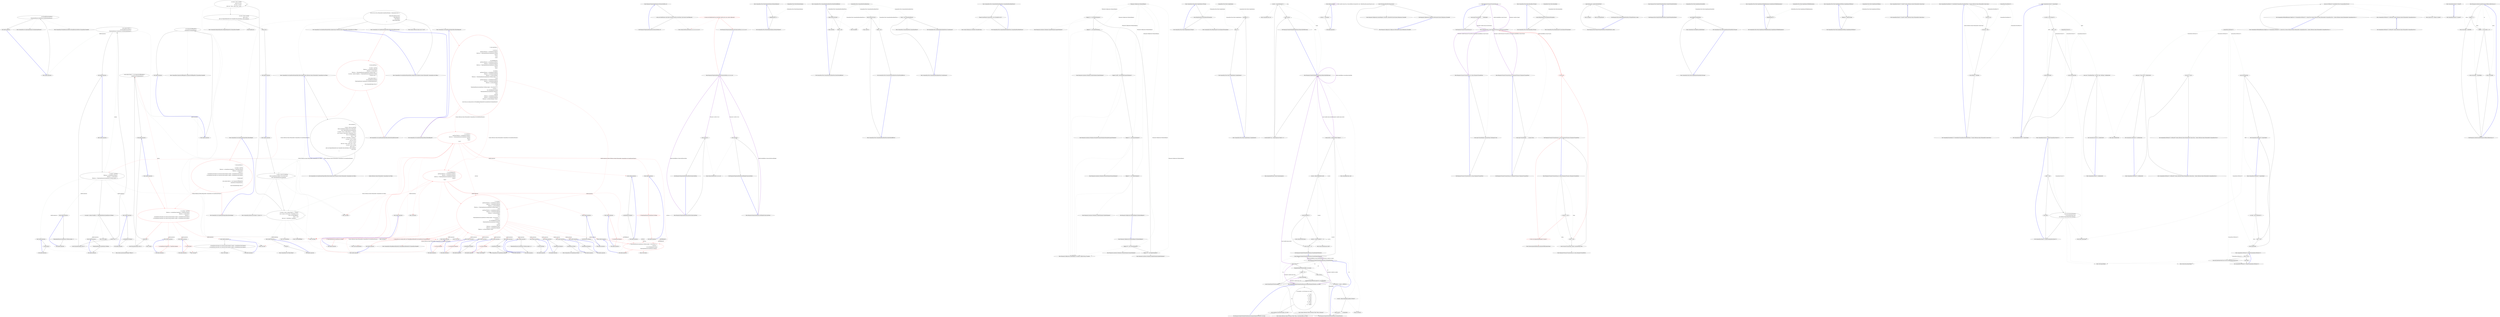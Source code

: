 digraph  {
m1_40 [cluster="CommandLine.Core.OptionSpecification.FromOptionSpecification()", file="AttributesFixture.cs", label="Entry CommandLine.Core.OptionSpecification.FromOptionSpecification()", span="15-15"];
m1_141 [cluster="NameInfo.cstr", file="AttributesFixture.cs", label="Entry NameInfo.cstr", span=""];
m1_4 [cluster="CommandLine.Core.SpecificationPropertyRules.EnforceMutuallyExclusiveSet()", file="AttributesFixture.cs", label="Entry CommandLine.Core.SpecificationPropertyRules.EnforceMutuallyExclusiveSet()", span="24-24"];
m1_8 [cluster="CommandLine.Core.SpecificationPropertyRules.EnforceMutuallyExclusiveSet()", color=red, community=0, file="AttributesFixture.cs", label="0: return specProps =>\r\n            {\r\n                var options = specProps\r\n                        .Where(sp => sp.Specification.IsOption())\r\n                        .Where(sp => sp.Value.IsJust())\r\n                        .Where(sp => ((OptionSpecification)sp.Specification).SetName.Length > 0);\r\n                    var groups = options.GroupBy(g => ((OptionSpecification)g.Specification).SetName);\r\n                    if (groups.Count() > 1)\r\n                    {\r\n                        return options.Select(s =>\r\n                            new MutuallyExclusiveSetError(\r\n                                ((OptionSpecification)s.Specification).FromOptionSpecification()));\r\n                    }\r\n                    return Enumerable.Empty<Error>();\r\n                };", span="26-40"];
m1_9 [cluster="CommandLine.Core.SpecificationPropertyRules.EnforceMutuallyExclusiveSet()", file="AttributesFixture.cs", label="Exit CommandLine.Core.SpecificationPropertyRules.EnforceMutuallyExclusiveSet()", span="24-24"];
m1_137 [cluster="CommandLine.Infrastructure.Maybe<T>.IsJust<T>()", file="AttributesFixture.cs", label="Entry CommandLine.Infrastructure.Maybe<T>.IsJust<T>()", span="149-149"];
m1_6 [cluster="CommandLine.Core.SpecificationPropertyRules.EnforceRange()", file="AttributesFixture.cs", label="Entry CommandLine.Core.SpecificationPropertyRules.EnforceRange()", span="86-86"];
m1_105 [cluster="CommandLine.Core.SpecificationPropertyRules.EnforceRange()", color=red, community=0, file="AttributesFixture.cs", label="0: return specProps =>\r\n                {\r\n                    var options = specProps\r\n                        .Where(sp => sp.Specification.TargetType == TargetType.Sequence)\r\n                        .Where(sp => sp.Value.IsJust())\r\n                        .Where(sp =>\r\n                            (sp.Specification.Min.IsJust() && ((Array)sp.Value.FromJust()).Length < sp.Specification.Min.FromJust())\r\n                            || (sp.Specification.Max.IsJust() && ((Array)sp.Value.FromJust()).Length > sp.Specification.Max.FromJust())\r\n                        );\r\n                    if (options.Any())\r\n                    {\r\n                        return options.Select(s => new SequenceOutOfRangeError(\r\n                            s.Specification.FromSpecification()));\r\n                    }\r\n                    return Enumerable.Empty<Error>();\r\n                };", span="88-103"];
m1_106 [cluster="CommandLine.Core.SpecificationPropertyRules.EnforceRange()", file="AttributesFixture.cs", label="Exit CommandLine.Core.SpecificationPropertyRules.EnforceRange()", span="86-86"];
m1_52 [cluster="CommandLine.MissingRequiredOptionError.MissingRequiredOptionError(CommandLine.NameInfo)", file="AttributesFixture.cs", label="Entry CommandLine.MissingRequiredOptionError.MissingRequiredOptionError(CommandLine.NameInfo)", span="291-291"];
m1_145 [cluster="CommandLine.Core.Token.IsName()", file="AttributesFixture.cs", label="Entry CommandLine.Core.Token.IsName()", span="68-68"];
m1_113 [cluster="Unk.Any", file="AttributesFixture.cs", label="Entry Unk.Any", span=""];
m1_98 [cluster="CommandLine.Core.Specification.IsValue()", file="AttributesFixture.cs", label="Entry CommandLine.Core.Specification.IsValue()", span="15-15"];
m1_17 [cluster="Unk.Where", file="AttributesFixture.cs", label="Entry Unk.Where", span=""];
m1_21 [cluster="System.Linq.Enumerable.Empty<TResult>()", file="AttributesFixture.cs", label="Entry System.Linq.Enumerable.Empty<TResult>()", span="0-0"];
m1_78 [cluster="Unk.IsNothing", file="AttributesFixture.cs", label="Entry Unk.IsNothing", span=""];
m1_53 [cluster="Unk.FromSpecification", file="AttributesFixture.cs", label="Entry Unk.FromSpecification", span=""];
m1_7 [cluster="CommandLine.Core.SpecificationPropertyRules.EnforceSingle(System.Collections.Generic.IEnumerable<CommandLine.Core.Token>)", file="AttributesFixture.cs", label="Entry CommandLine.Core.SpecificationPropertyRules.EnforceSingle(System.Collections.Generic.IEnumerable<CommandLine.Core.Token>)", span="106-106"];
m1_128 [cluster="CommandLine.Core.SpecificationPropertyRules.EnforceSingle(System.Collections.Generic.IEnumerable<CommandLine.Core.Token>)", file="AttributesFixture.cs", label="return specProps =>\r\n                {\r\n                    var specs = from sp in specProps\r\n                                where sp.Specification.IsOption() && sp.Value.IsJust()\r\n                                select (OptionSpecification)sp.Specification;\r\n                    var options = from t in tokens.Where(t => t.IsName())\r\n                                  join o in specs on t.Text equals o.UniqueName() into to\r\n                                  from o in to.DefaultIfEmpty()\r\n                                  where o != null\r\n                                  select new { o.ShortName, o.LongName };\r\n                    var groups = from x in options\r\n                                 group x by x into g\r\n                                 let count = g.Count()\r\n                                 select new { Value = g.Key, Count = count };\r\n                    var errors = from y in groups\r\n                                 where y.Count > 1\r\n                                 select new RepeatedOptionError(new NameInfo(y.Value.ShortName, y.Value.LongName));\r\n                    return errors;\r\n                };", span="108-126"];
m1_129 [cluster="CommandLine.Core.SpecificationPropertyRules.EnforceSingle(System.Collections.Generic.IEnumerable<CommandLine.Core.Token>)", file="AttributesFixture.cs", label="Exit CommandLine.Core.SpecificationPropertyRules.EnforceSingle(System.Collections.Generic.IEnumerable<CommandLine.Core.Token>)", span="106-106"];
m1_94 [cluster="Unk.Contains", file="AttributesFixture.cs", label="Entry Unk.Contains", span=""];
m1_127 [cluster="CommandLine.SequenceOutOfRangeError.SequenceOutOfRangeError(CommandLine.NameInfo)", file="AttributesFixture.cs", label="Entry CommandLine.SequenceOutOfRangeError.SequenceOutOfRangeError(CommandLine.NameInfo)", span="324-324"];
m1_0 [cluster="CommandLine.Core.SpecificationPropertyRules.Lookup(System.Collections.Generic.IEnumerable<CommandLine.Core.Token>)", file="AttributesFixture.cs", label="Entry CommandLine.Core.SpecificationPropertyRules.Lookup(System.Collections.Generic.IEnumerable<CommandLine.Core.Token>)", span="12-12"];
m1_1 [cluster="CommandLine.Core.SpecificationPropertyRules.Lookup(System.Collections.Generic.IEnumerable<CommandLine.Core.Token>)", file="AttributesFixture.cs", label="return new List<Func<IEnumerable<SpecificationProperty>, IEnumerable<Error>>>\r\n                {\r\n                    EnforceMutuallyExclusiveSet(),\r\n                    EnforceRequired(),\r\n                    EnforceRange(),\r\n                    EnforceSingle(tokens)\r\n                };", span="15-21"];
m1_2 [cluster="CommandLine.Core.SpecificationPropertyRules.Lookup(System.Collections.Generic.IEnumerable<CommandLine.Core.Token>)", file="AttributesFixture.cs", label="Exit CommandLine.Core.SpecificationPropertyRules.Lookup(System.Collections.Generic.IEnumerable<CommandLine.Core.Token>)", span="12-12"];
m1_142 [cluster="lambda expression", file="AttributesFixture.cs", label="Entry lambda expression", span="113-113"];
m1_11 [cluster="lambda expression", file="AttributesFixture.cs", label="var options = specProps\r\n                        .Where(sp => sp.Specification.IsOption())\r\n                        .Where(sp => sp.Value.IsJust())\r\n                        .Where(sp => ((OptionSpecification)sp.Specification).SetName.Length > 0)", span="28-31"];
m1_10 [cluster="lambda expression", file="AttributesFixture.cs", label="Entry lambda expression", span="26-40"];
m1_12 [cluster="lambda expression", file="AttributesFixture.cs", label="var groups = options.GroupBy(g => ((OptionSpecification)g.Specification).SetName)", span="32-32"];
m1_22 [cluster="lambda expression", file="AttributesFixture.cs", label="Entry lambda expression", span="29-29"];
m1_26 [cluster="lambda expression", file="AttributesFixture.cs", label="Entry lambda expression", span="30-30"];
m1_30 [cluster="lambda expression", file="AttributesFixture.cs", label="Entry lambda expression", span="31-31"];
m1_14 [cluster="lambda expression", file="AttributesFixture.cs", label="return options.Select(s =>\r\n                            new MutuallyExclusiveSetError(\r\n                                ((OptionSpecification)s.Specification).FromOptionSpecification()));", span="35-37"];
m1_13 [cluster="lambda expression", file="AttributesFixture.cs", label="groups.Count() > 1", span="33-33"];
m1_33 [cluster="lambda expression", file="AttributesFixture.cs", label="Entry lambda expression", span="32-32"];
m1_15 [cluster="lambda expression", file="AttributesFixture.cs", label="return Enumerable.Empty<Error>();", span="39-39"];
m1_16 [cluster="lambda expression", file="AttributesFixture.cs", label="Exit lambda expression", span="26-40"];
m1_36 [cluster="lambda expression", file="AttributesFixture.cs", label="Entry lambda expression", span="35-37"];
m1_23 [cluster="lambda expression", file="AttributesFixture.cs", label="sp.Specification.IsOption()", span="29-29"];
m1_24 [cluster="lambda expression", file="AttributesFixture.cs", label="Exit lambda expression", span="29-29"];
m1_27 [cluster="lambda expression", file="AttributesFixture.cs", label="sp.Value.IsJust()", span="30-30"];
m1_28 [cluster="lambda expression", file="AttributesFixture.cs", label="Exit lambda expression", span="30-30"];
m1_31 [cluster="lambda expression", file="AttributesFixture.cs", label="((OptionSpecification)sp.Specification).SetName.Length > 0", span="31-31"];
m1_32 [cluster="lambda expression", file="AttributesFixture.cs", label="Exit lambda expression", span="31-31"];
m1_34 [cluster="lambda expression", file="AttributesFixture.cs", label="((OptionSpecification)g.Specification).SetName", span="32-32"];
m1_35 [cluster="lambda expression", file="AttributesFixture.cs", label="Exit lambda expression", span="32-32"];
m1_37 [cluster="lambda expression", file="AttributesFixture.cs", label="new MutuallyExclusiveSetError(\r\n                                ((OptionSpecification)s.Specification).FromOptionSpecification())", span="36-37"];
m1_38 [cluster="lambda expression", file="AttributesFixture.cs", label="Exit lambda expression", span="35-37"];
m1_44 [cluster="lambda expression", color=red, community=0, file="AttributesFixture.cs", label="0: var setCount =\r\n                    specProps.Where(sp => sp.Specification.IsOption())\r\n                        .Select(sp => ((OptionSpecification)sp.Specification).SetName)\r\n                        .Distinct()\r\n                        .ToList()\r\n                        .Count()", span="47-52"];
m1_45 [cluster="lambda expression", color=red, community=0, file="AttributesFixture.cs", label="0: var setWithRequired =\r\n                    specProps.Where(sp => sp.Specification.IsOption())\r\n                        .Where(sp => sp.Specification.Required)\r\n                        .Select(sp => ((OptionSpecification)sp.Specification).SetName)\r\n                        .Distinct()\r\n                        .ToList()", span="54-59"];
m1_46 [cluster="lambda expression", color=red, community=0, file="AttributesFixture.cs", label="0: var missing =\r\n                    specProps.Where(sp => sp.Specification.IsOption())\r\n                        .Where(sp => sp.Specification.Required)\r\n                        .Where(sp => sp.Value.IsNothing())\r\n                        .Where(sp => ((OptionSpecification)sp.Specification).SetName.Length == 0)\r\n                        .Concat(\r\n                            specProps.Where(sp => sp.Specification.IsOption())\r\n                                .Where(sp => sp.Specification.Required)\r\n                                .Where(sp => sp.Value.IsNothing())\r\n                                .Where(\r\n                                    sp =>\r\n                                        ((OptionSpecification)sp.Specification).SetName.Length > 0 && setCount == 1\r\n                                        || (setCount > 1\r\n                                            && !setWithRequired.Contains(\r\n                                                ((OptionSpecification)sp.Specification).SetName))))\r\n                        .Concat(\r\n                            specProps\r\n                                .Where(sp => sp.Specification.IsValue())\r\n                                .Where(sp => sp.Specification.Required)\r\n                                .Where(sp => sp.Value.IsNothing())).ToList()", span="61-80"];
m1_43 [cluster="lambda expression", file="AttributesFixture.cs", label="Entry lambda expression", span="45-83"];
m1_54 [cluster="lambda expression", file="AttributesFixture.cs", label="Entry lambda expression", span="48-48"];
m1_57 [cluster="lambda expression", file="AttributesFixture.cs", label="Entry lambda expression", span="49-49"];
m1_92 [cluster="lambda expression", color=red, community=0, file="AttributesFixture.cs", label="0: ((OptionSpecification)sp.Specification).SetName.Length > 0 && setCount == 1\r\n                                        || (setCount > 1\r\n                                            && !setWithRequired.Contains(\r\n                                                ((OptionSpecification)sp.Specification).SetName))", span="72-75"];
m1_60 [cluster="lambda expression", file="AttributesFixture.cs", label="Entry lambda expression", span="55-55"];
m1_63 [cluster="lambda expression", file="AttributesFixture.cs", label="Entry lambda expression", span="56-56"];
m1_66 [cluster="lambda expression", file="AttributesFixture.cs", label="Entry lambda expression", span="57-57"];
m1_47 [cluster="lambda expression", color=red, community=0, file="AttributesFixture.cs", label="0: return from sp in missing select new MissingRequiredOptionError(sp.Specification.FromSpecification());", span="82-82"];
m1_69 [cluster="lambda expression", file="AttributesFixture.cs", label="Entry lambda expression", span="62-62"];
m1_72 [cluster="lambda expression", file="AttributesFixture.cs", label="Entry lambda expression", span="63-63"];
m1_75 [cluster="lambda expression", file="AttributesFixture.cs", label="Entry lambda expression", span="64-64"];
m1_79 [cluster="lambda expression", file="AttributesFixture.cs", label="Entry lambda expression", span="65-65"];
m1_82 [cluster="lambda expression", file="AttributesFixture.cs", label="Entry lambda expression", span="67-67"];
m1_85 [cluster="lambda expression", file="AttributesFixture.cs", label="Entry lambda expression", span="68-68"];
m1_88 [cluster="lambda expression", file="AttributesFixture.cs", label="Entry lambda expression", span="69-69"];
m1_91 [cluster="lambda expression", file="AttributesFixture.cs", label="Entry lambda expression", span="71-75"];
m1_95 [cluster="lambda expression", file="AttributesFixture.cs", label="Entry lambda expression", span="78-78"];
m1_99 [cluster="lambda expression", file="AttributesFixture.cs", label="Entry lambda expression", span="79-79"];
m1_102 [cluster="lambda expression", file="AttributesFixture.cs", label="Entry lambda expression", span="80-80"];
m1_48 [cluster="lambda expression", file="AttributesFixture.cs", label="Exit lambda expression", span="45-83"];
m1_55 [cluster="lambda expression", file="AttributesFixture.cs", label="sp.Specification.IsOption()", span="48-48"];
m1_56 [cluster="lambda expression", file="AttributesFixture.cs", label="Exit lambda expression", span="48-48"];
m1_58 [cluster="lambda expression", color=red, community=0, file="AttributesFixture.cs", label="0: ((OptionSpecification)sp.Specification).SetName", span="49-49"];
m1_59 [cluster="lambda expression", file="AttributesFixture.cs", label="Exit lambda expression", span="49-49"];
m1_61 [cluster="lambda expression", file="AttributesFixture.cs", label="sp.Specification.IsOption()", span="55-55"];
m1_62 [cluster="lambda expression", file="AttributesFixture.cs", label="Exit lambda expression", span="55-55"];
m1_64 [cluster="lambda expression", color=red, community=0, file="AttributesFixture.cs", label="0: sp.Specification.Required", span="56-56"];
m1_65 [cluster="lambda expression", file="AttributesFixture.cs", label="Exit lambda expression", span="56-56"];
m1_67 [cluster="lambda expression", color=red, community=0, file="AttributesFixture.cs", label="0: ((OptionSpecification)sp.Specification).SetName", span="57-57"];
m1_68 [cluster="lambda expression", file="AttributesFixture.cs", label="Exit lambda expression", span="57-57"];
m1_70 [cluster="lambda expression", file="AttributesFixture.cs", label="sp.Specification.IsOption()", span="62-62"];
m1_71 [cluster="lambda expression", file="AttributesFixture.cs", label="Exit lambda expression", span="62-62"];
m1_73 [cluster="lambda expression", color=red, community=0, file="AttributesFixture.cs", label="0: sp.Specification.Required", span="63-63"];
m1_74 [cluster="lambda expression", file="AttributesFixture.cs", label="Exit lambda expression", span="63-63"];
m1_76 [cluster="lambda expression", color=red, community=0, file="AttributesFixture.cs", label="0: sp.Value.IsNothing()", span="64-64"];
m1_77 [cluster="lambda expression", file="AttributesFixture.cs", label="Exit lambda expression", span="64-64"];
m1_80 [cluster="lambda expression", file="AttributesFixture.cs", label="((OptionSpecification)sp.Specification).SetName.Length == 0", span="65-65"];
m1_81 [cluster="lambda expression", file="AttributesFixture.cs", label="Exit lambda expression", span="65-65"];
m1_83 [cluster="lambda expression", file="AttributesFixture.cs", label="sp.Specification.IsOption()", span="67-67"];
m1_84 [cluster="lambda expression", file="AttributesFixture.cs", label="Exit lambda expression", span="67-67"];
m1_86 [cluster="lambda expression", file="AttributesFixture.cs", label="sp.Specification.Required", span="68-68"];
m1_87 [cluster="lambda expression", file="AttributesFixture.cs", label="Exit lambda expression", span="68-68"];
m1_89 [cluster="lambda expression", file="AttributesFixture.cs", label="sp.Value.IsNothing()", span="69-69"];
m1_90 [cluster="lambda expression", file="AttributesFixture.cs", label="Exit lambda expression", span="69-69"];
m1_93 [cluster="lambda expression", file="AttributesFixture.cs", label="Exit lambda expression", span="71-75"];
m1_96 [cluster="lambda expression", file="AttributesFixture.cs", label="sp.Specification.IsValue()", span="78-78"];
m1_97 [cluster="lambda expression", file="AttributesFixture.cs", label="Exit lambda expression", span="78-78"];
m1_100 [cluster="lambda expression", file="AttributesFixture.cs", label="sp.Specification.Required", span="79-79"];
m1_101 [cluster="lambda expression", file="AttributesFixture.cs", label="Exit lambda expression", span="79-79"];
m1_103 [cluster="lambda expression", color=red, community=0, file="AttributesFixture.cs", label="0: sp.Value.IsNothing()", span="80-80"];
m1_104 [cluster="lambda expression", file="AttributesFixture.cs", label="Exit lambda expression", span="80-80"];
m1_108 [cluster="lambda expression", color=red, community=0, file="AttributesFixture.cs", label="0: var options = specProps\r\n                        .Where(sp => sp.Specification.TargetType == TargetType.Sequence)\r\n                        .Where(sp => sp.Value.IsJust())\r\n                        .Where(sp =>\r\n                            (sp.Specification.Min.IsJust() && ((Array)sp.Value.FromJust()).Length < sp.Specification.Min.FromJust())\r\n                            || (sp.Specification.Max.IsJust() && ((Array)sp.Value.FromJust()).Length > sp.Specification.Max.FromJust())\r\n                        )", span="90-96"];
m1_107 [cluster="lambda expression", file="AttributesFixture.cs", label="Entry lambda expression", span="88-103"];
m1_109 [cluster="lambda expression", file="AttributesFixture.cs", label="options.Any()", span="97-97"];
m1_114 [cluster="lambda expression", file="AttributesFixture.cs", label="Entry lambda expression", span="91-91"];
m1_117 [cluster="lambda expression", file="AttributesFixture.cs", label="Entry lambda expression", span="92-92"];
m1_120 [cluster="lambda expression", file="AttributesFixture.cs", label="Entry lambda expression", span="93-95"];
m1_110 [cluster="lambda expression", file="AttributesFixture.cs", label="return options.Select(s => new SequenceOutOfRangeError(\r\n                            s.Specification.FromSpecification()));", span="99-100"];
m1_111 [cluster="lambda expression", file="AttributesFixture.cs", label="return Enumerable.Empty<Error>();", span="102-102"];
m1_112 [cluster="lambda expression", file="AttributesFixture.cs", label="Exit lambda expression", span="88-103"];
m1_124 [cluster="lambda expression", file="AttributesFixture.cs", label="Entry lambda expression", span="99-100"];
m1_115 [cluster="lambda expression", color=red, community=0, file="AttributesFixture.cs", label="0: sp.Specification.TargetType == TargetType.Sequence", span="91-91"];
m1_116 [cluster="lambda expression", file="AttributesFixture.cs", label="Exit lambda expression", span="91-91"];
m1_118 [cluster="lambda expression", color=red, community=0, file="AttributesFixture.cs", label="0: sp.Value.IsJust()", span="92-92"];
m1_119 [cluster="lambda expression", file="AttributesFixture.cs", label="Exit lambda expression", span="92-92"];
m1_121 [cluster="lambda expression", file="AttributesFixture.cs", label="(sp.Specification.Min.IsJust() && ((Array)sp.Value.FromJust()).Length < sp.Specification.Min.FromJust())\r\n                            || (sp.Specification.Max.IsJust() && ((Array)sp.Value.FromJust()).Length > sp.Specification.Max.FromJust())", span="94-95"];
m1_122 [cluster="lambda expression", file="AttributesFixture.cs", label="Exit lambda expression", span="93-95"];
m1_125 [cluster="lambda expression", file="AttributesFixture.cs", label="new SequenceOutOfRangeError(\r\n                            s.Specification.FromSpecification())", span="99-100"];
m1_126 [cluster="lambda expression", file="AttributesFixture.cs", label="Exit lambda expression", span="99-100"];
m1_132 [cluster="lambda expression", file="AttributesFixture.cs", label="var options = from t in tokens.Where(t => t.IsName())\r\n                                  join o in specs on t.Text equals o.UniqueName() into to\r\n                                  from o in to.DefaultIfEmpty()\r\n                                  where o != null\r\n                                  select new { o.ShortName, o.LongName }", span="113-117"];
m1_131 [cluster="lambda expression", file="AttributesFixture.cs", label="var specs = from sp in specProps\r\n                                where sp.Specification.IsOption() && sp.Value.IsJust()\r\n                                select (OptionSpecification)sp.Specification", span="110-112"];
m1_130 [cluster="lambda expression", file="AttributesFixture.cs", label="Entry lambda expression", span="108-126"];
m1_133 [cluster="lambda expression", file="AttributesFixture.cs", label="var groups = from x in options\r\n                                 group x by x into g\r\n                                 let count = g.Count()\r\n                                 select new { Value = g.Key, Count = count }", span="118-121"];
m1_134 [cluster="lambda expression", file="AttributesFixture.cs", label="var errors = from y in groups\r\n                                 where y.Count > 1\r\n                                 select new RepeatedOptionError(new NameInfo(y.Value.ShortName, y.Value.LongName))", span="122-124"];
m1_135 [cluster="lambda expression", file="AttributesFixture.cs", label="return errors;", span="125-125"];
m1_136 [cluster="lambda expression", file="AttributesFixture.cs", label="Exit lambda expression", span="108-126"];
m1_143 [cluster="lambda expression", file="AttributesFixture.cs", label="t.IsName()", span="113-113"];
m1_144 [cluster="lambda expression", file="AttributesFixture.cs", label="Exit lambda expression", span="113-113"];
m1_140 [cluster="CommandLine.RepeatedOptionError.RepeatedOptionError(CommandLine.NameInfo)", file="AttributesFixture.cs", label="Entry CommandLine.RepeatedOptionError.RepeatedOptionError(CommandLine.NameInfo)", span="335-335"];
m1_51 [cluster="Unk.Concat", file="AttributesFixture.cs", label="Entry Unk.Concat", span=""];
m1_5 [cluster="CommandLine.Core.SpecificationPropertyRules.EnforceRequired()", file="AttributesFixture.cs", label="Entry CommandLine.Core.SpecificationPropertyRules.EnforceRequired()", span="43-43"];
m1_41 [cluster="CommandLine.Core.SpecificationPropertyRules.EnforceRequired()", color=red, community=0, file="AttributesFixture.cs", label="0: return specProps =>\r\n            {\r\n                var setCount =\r\n                    specProps.Where(sp => sp.Specification.IsOption())\r\n                        .Select(sp => ((OptionSpecification)sp.Specification).SetName)\r\n                        .Distinct()\r\n                        .ToList()\r\n                        .Count();\r\n\r\n                var setWithRequired =\r\n                    specProps.Where(sp => sp.Specification.IsOption())\r\n                        .Where(sp => sp.Specification.Required)\r\n                        .Select(sp => ((OptionSpecification)sp.Specification).SetName)\r\n                        .Distinct()\r\n                        .ToList();\r\n\r\n                var missing =\r\n                    specProps.Where(sp => sp.Specification.IsOption())\r\n                        .Where(sp => sp.Specification.Required)\r\n                        .Where(sp => sp.Value.IsNothing())\r\n                        .Where(sp => ((OptionSpecification)sp.Specification).SetName.Length == 0)\r\n                        .Concat(\r\n                            specProps.Where(sp => sp.Specification.IsOption())\r\n                                .Where(sp => sp.Specification.Required)\r\n                                .Where(sp => sp.Value.IsNothing())\r\n                                .Where(\r\n                                    sp =>\r\n                                        ((OptionSpecification)sp.Specification).SetName.Length > 0 && setCount == 1\r\n                                        || (setCount > 1\r\n                                            && !setWithRequired.Contains(\r\n                                                ((OptionSpecification)sp.Specification).SetName))))\r\n                        .Concat(\r\n                            specProps\r\n                                .Where(sp => sp.Specification.IsValue())\r\n                                .Where(sp => sp.Specification.Required)\r\n                                .Where(sp => sp.Value.IsNothing())).ToList();\r\n\r\n                return from sp in missing select new MissingRequiredOptionError(sp.Specification.FromSpecification());\r\n            };", span="45-83"];
m1_42 [cluster="CommandLine.Core.SpecificationPropertyRules.EnforceRequired()", file="AttributesFixture.cs", label="Exit CommandLine.Core.SpecificationPropertyRules.EnforceRequired()", span="43-43"];
m1_20 [cluster="Unk.Select", file="AttributesFixture.cs", label="Entry Unk.Select", span=""];
m1_29 [cluster="Unk.IsJust", file="AttributesFixture.cs", label="Entry Unk.IsJust", span=""];
m1_138 [cluster="Unk.UniqueName", file="AttributesFixture.cs", label="Entry Unk.UniqueName", span=""];
m1_50 [cluster="Unk.ToList", file="AttributesFixture.cs", label="Entry Unk.ToList", span=""];
m1_39 [cluster="CommandLine.MutuallyExclusiveSetError.MutuallyExclusiveSetError(CommandLine.NameInfo)", file="AttributesFixture.cs", label="Entry CommandLine.MutuallyExclusiveSetError.MutuallyExclusiveSetError(CommandLine.NameInfo)", span="302-302"];
m1_139 [cluster="Unk.DefaultIfEmpty", file="AttributesFixture.cs", label="Entry Unk.DefaultIfEmpty", span=""];
m1_25 [cluster="CommandLine.Core.Specification.IsOption()", file="AttributesFixture.cs", label="Entry CommandLine.Core.Specification.IsOption()", span="10-10"];
m1_123 [cluster="Unk.FromJust", file="AttributesFixture.cs", label="Entry Unk.FromJust", span=""];
m1_3 [cluster="System.Collections.Generic.List<T>.List()", file="AttributesFixture.cs", label="Entry System.Collections.Generic.List<T>.List()", span="0-0"];
m1_49 [cluster="Unk.Distinct", file="AttributesFixture.cs", label="Entry Unk.Distinct", span=""];
m1_18 [cluster="Unk.GroupBy", file="AttributesFixture.cs", label="Entry Unk.GroupBy", span=""];
m1_19 [cluster="Unk.Count", file="AttributesFixture.cs", label="Entry Unk.Count", span=""];
m1_146 [file="AttributesFixture.cs", label=setCount, span=""];
m1_147 [file="AttributesFixture.cs", label=setWithRequired, span=""];
m1_148 [file="AttributesFixture.cs", label="System.Collections.Generic.IEnumerable<CommandLine.Core.Token>", span=""];
m2_11 [cluster="Humanizer.PrepositionsExtensions.In(System.DateTime, int)", file="BaseFixture.cs", label="Entry Humanizer.PrepositionsExtensions.In(System.DateTime, int)", span="36-36"];
m2_12 [cluster="Humanizer.PrepositionsExtensions.In(System.DateTime, int)", file="BaseFixture.cs", label="return new DateTime(year, date.Month, date.Day, date.Hour, date.Minute, date.Second, date.Millisecond);", span="38-38"];
m2_13 [cluster="Humanizer.PrepositionsExtensions.In(System.DateTime, int)", file="BaseFixture.cs", label="Exit Humanizer.PrepositionsExtensions.In(System.DateTime, int)", span="36-36"];
m2_7 [cluster="System.DateTime.At(int, int, int, int)", file="BaseFixture.cs", label="Entry System.DateTime.At(int, int, int, int)", span="5-5"];
m2_8 [cluster="Humanizer.PrepositionsExtensions.AtNoon(System.DateTime)", file="BaseFixture.cs", label="Entry Humanizer.PrepositionsExtensions.AtNoon(System.DateTime)", span="25-25"];
m2_9 [cluster="Humanizer.PrepositionsExtensions.AtNoon(System.DateTime)", file="BaseFixture.cs", label="return date.At(12);", span="27-27"];
m2_10 [cluster="Humanizer.PrepositionsExtensions.AtNoon(System.DateTime)", file="BaseFixture.cs", label="Exit Humanizer.PrepositionsExtensions.AtNoon(System.DateTime)", span="25-25"];
m2_3 [cluster="System.DateTime.DateTime(int, int, int, int, int, int, int)", file="BaseFixture.cs", label="Entry System.DateTime.DateTime(int, int, int, int, int, int, int)", span="0-0"];
m2_0 [cluster="Humanizer.PrepositionsExtensions.At(System.DateTime, int, int, int, int)", file="BaseFixture.cs", label="Entry Humanizer.PrepositionsExtensions.At(System.DateTime, int, int, int, int)", span="5-5"];
m2_1 [cluster="Humanizer.PrepositionsExtensions.At(System.DateTime, int, int, int, int)", color=red, community=0, file="BaseFixture.cs", label="0: return new DateTime(date.Year, date.Month, date.Day, hour, min, second, millisecond);", span="7-7"];
m2_2 [cluster="Humanizer.PrepositionsExtensions.At(System.DateTime, int, int, int, int)", file="BaseFixture.cs", label="Exit Humanizer.PrepositionsExtensions.At(System.DateTime, int, int, int, int)", span="5-5"];
m2_4 [cluster="Humanizer.PrepositionsExtensions.AtMidnight(System.DateTime)", file="BaseFixture.cs", label="Entry Humanizer.PrepositionsExtensions.AtMidnight(System.DateTime)", span="15-15"];
m2_5 [cluster="Humanizer.PrepositionsExtensions.AtMidnight(System.DateTime)", file="BaseFixture.cs", label="return date.At(0);", span="17-17"];
m2_6 [cluster="Humanizer.PrepositionsExtensions.AtMidnight(System.DateTime)", file="BaseFixture.cs", label="Exit Humanizer.PrepositionsExtensions.AtMidnight(System.DateTime)", span="15-15"];
m3_0 [cluster="CommandLine.Tests.Mocks.BooleanSetOptions.BooleanSetOptions()", file="BooleanSetOptions.cs", label="Entry CommandLine.Tests.Mocks.BooleanSetOptions.BooleanSetOptions()", span="35-35"];
m3_1 [cluster="CommandLine.Tests.Mocks.BooleanSetOptions.BooleanSetOptions()", file="BooleanSetOptions.cs", label="NonBooleanValue = 0", span="37-37"];
m3_2 [cluster="CommandLine.Tests.Mocks.BooleanSetOptions.BooleanSetOptions()", file="BooleanSetOptions.cs", label="Exit CommandLine.Tests.Mocks.BooleanSetOptions.BooleanSetOptions()", span="35-35"];
m3_3 [file="BooleanSetOptions.cs", label="CommandLine.Tests.Mocks.BooleanSetOptions", span=""];
m5_14 [cluster="CommandLine.Tests.CommandLineParserBaseFixture.ResultShouldBeFalse()", file="CommandLineParserBaseFixture.cs", label="Entry CommandLine.Tests.CommandLineParserBaseFixture.ResultShouldBeFalse()", span="64-64"];
m5_15 [cluster="CommandLine.Tests.CommandLineParserBaseFixture.ResultShouldBeFalse()", file="CommandLineParserBaseFixture.cs", label="Result.Should().Be.False()", span="66-66"];
m5_16 [cluster="CommandLine.Tests.CommandLineParserBaseFixture.ResultShouldBeFalse()", file="CommandLineParserBaseFixture.cs", label="Result = null", span="67-67"];
m5_17 [cluster="CommandLine.Tests.CommandLineParserBaseFixture.ResultShouldBeFalse()", file="CommandLineParserBaseFixture.cs", label="Exit CommandLine.Tests.CommandLineParserBaseFixture.ResultShouldBeFalse()", span="64-64"];
m5_18 [cluster="Unk.False", file="CommandLineParserBaseFixture.cs", label="Entry Unk.False", span=""];
m5_4 [cluster="CommandLine.Tests.CommandLineParserBaseFixture.CreateInstance()", file="CommandLineParserBaseFixture.cs", label="Entry CommandLine.Tests.CommandLineParserBaseFixture.CreateInstance()", span="53-53"];
m5_5 [cluster="CommandLine.Tests.CommandLineParserBaseFixture.CreateInstance()", file="CommandLineParserBaseFixture.cs", label="Parser = new CommandLineParser()", span="55-55"];
m5_6 [cluster="CommandLine.Tests.CommandLineParserBaseFixture.CreateInstance()", file="CommandLineParserBaseFixture.cs", label="Exit CommandLine.Tests.CommandLineParserBaseFixture.CreateInstance()", span="53-53"];
m5_0 [cluster="CommandLine.Tests.CommandLineParserBaseFixture.CommandLineParserBaseFixture()", file="CommandLineParserBaseFixture.cs", label="Entry CommandLine.Tests.CommandLineParserBaseFixture.CommandLineParserBaseFixture()", span="41-41"];
m5_1 [cluster="CommandLine.Tests.CommandLineParserBaseFixture.CommandLineParserBaseFixture()", file="CommandLineParserBaseFixture.cs", label="Thread.CurrentThread.CurrentCulture = new CultureInfo(''en-US'')", span="47-47"];
m5_2 [cluster="CommandLine.Tests.CommandLineParserBaseFixture.CommandLineParserBaseFixture()", file="CommandLineParserBaseFixture.cs", label="Exit CommandLine.Tests.CommandLineParserBaseFixture.CommandLineParserBaseFixture()", span="41-41"];
m5_7 [cluster="CommandLine.CommandLineParser.CommandLineParser()", file="CommandLineParserBaseFixture.cs", label="Entry CommandLine.CommandLineParser.CommandLineParser()", span="1681-1681"];
m5_13 [cluster="Unk.True", file="CommandLineParserBaseFixture.cs", label="Entry Unk.True", span=""];
m5_3 [cluster="System.Globalization.CultureInfo.CultureInfo(string)", file="CommandLineParserBaseFixture.cs", label="Entry System.Globalization.CultureInfo.CultureInfo(string)", span="0-0"];
m5_12 [cluster="Unk.Should", file="CommandLineParserBaseFixture.cs", label="Entry Unk.Should", span=""];
m5_8 [cluster="CommandLine.Tests.CommandLineParserBaseFixture.ResultShouldBeTrue()", file="CommandLineParserBaseFixture.cs", label="Entry CommandLine.Tests.CommandLineParserBaseFixture.ResultShouldBeTrue()", span="58-58"];
m5_9 [cluster="CommandLine.Tests.CommandLineParserBaseFixture.ResultShouldBeTrue()", file="CommandLineParserBaseFixture.cs", label="Result.Should().Be.True()", span="60-60"];
m5_10 [cluster="CommandLine.Tests.CommandLineParserBaseFixture.ResultShouldBeTrue()", file="CommandLineParserBaseFixture.cs", label="Result = null", span="61-61"];
m5_11 [cluster="CommandLine.Tests.CommandLineParserBaseFixture.ResultShouldBeTrue()", file="CommandLineParserBaseFixture.cs", label="Exit CommandLine.Tests.CommandLineParserBaseFixture.ResultShouldBeTrue()", span="58-58"];
m5_19 [file="CommandLineParserBaseFixture.cs", label="CommandLine.Tests.CommandLineParserBaseFixture", span=""];
m6_12 [cluster="Humanizer.Localisation.Ordinalizers.SpanishOrdinalizer.SpanishOrdinalizer()", file="CommandLineParserFixture.cs", label="Entry Humanizer.Localisation.Ordinalizers.SpanishOrdinalizer.SpanishOrdinalizer()", span="2-2"];
m6_16 [cluster="Humanizer.Localisation.Ordinalizers.TurkishOrdinalizer.TurkishOrdinalizer()", file="CommandLineParserFixture.cs", label="Entry Humanizer.Localisation.Ordinalizers.TurkishOrdinalizer.TurkishOrdinalizer()", span="7-7"];
m6_11 [cluster="Humanizer.Localisation.Ordinalizers.EnglishOrdinalizer.EnglishOrdinalizer()", file="CommandLineParserFixture.cs", label="Entry Humanizer.Localisation.Ordinalizers.EnglishOrdinalizer.EnglishOrdinalizer()", span="2-2"];
m6_10 [cluster="Humanizer.Configuration.LocaliserRegistry<TLocaliser>.Register(string, TLocaliser)", file="CommandLineParserFixture.cs", label="Entry Humanizer.Configuration.LocaliserRegistry<TLocaliser>.Register(string, TLocaliser)", span="54-54"];
m6_13 [cluster="Humanizer.Localisation.Ordinalizers.ItalianOrdinalizer.ItalianOrdinalizer()", file="CommandLineParserFixture.cs", label="Entry Humanizer.Localisation.Ordinalizers.ItalianOrdinalizer.ItalianOrdinalizer()", span="2-2"];
m6_9 [cluster="Humanizer.Localisation.Ordinalizers.GermanOrdinalizer.GermanOrdinalizer()", file="CommandLineParserFixture.cs", label="Entry Humanizer.Localisation.Ordinalizers.GermanOrdinalizer.GermanOrdinalizer()", span="2-2"];
m6_15 [cluster="Humanizer.Localisation.Ordinalizers.RussianOrdinalizer.RussianOrdinalizer()", file="CommandLineParserFixture.cs", label="Entry Humanizer.Localisation.Ordinalizers.RussianOrdinalizer.RussianOrdinalizer()", span="2-2"];
m6_0 [cluster="Humanizer.Configuration.OrdinalizerRegistry.OrdinalizerRegistry()", file="CommandLineParserFixture.cs", label="Entry Humanizer.Configuration.OrdinalizerRegistry.OrdinalizerRegistry()", span="6-6"];
m6_1 [cluster="Humanizer.Configuration.OrdinalizerRegistry.OrdinalizerRegistry()", file="CommandLineParserFixture.cs", label="Register(''de'', new GermanOrdinalizer())", span="8-8"];
m6_2 [cluster="Humanizer.Configuration.OrdinalizerRegistry.OrdinalizerRegistry()", file="CommandLineParserFixture.cs", label="Register(''en'', new EnglishOrdinalizer())", span="9-9"];
m6_3 [cluster="Humanizer.Configuration.OrdinalizerRegistry.OrdinalizerRegistry()", file="CommandLineParserFixture.cs", label="Register(''es'', new SpanishOrdinalizer())", span="10-10"];
m6_4 [cluster="Humanizer.Configuration.OrdinalizerRegistry.OrdinalizerRegistry()", file="CommandLineParserFixture.cs", label="Register(''it'', new ItalianOrdinalizer())", span="11-11"];
m6_5 [cluster="Humanizer.Configuration.OrdinalizerRegistry.OrdinalizerRegistry()", file="CommandLineParserFixture.cs", label="Register(''pt-BR'', new BrazilianPortugueseOrdinalizer())", span="12-12"];
m6_6 [cluster="Humanizer.Configuration.OrdinalizerRegistry.OrdinalizerRegistry()", file="CommandLineParserFixture.cs", label="Register(''ru'', new RussianOrdinalizer())", span="13-13"];
m6_7 [cluster="Humanizer.Configuration.OrdinalizerRegistry.OrdinalizerRegistry()", file="CommandLineParserFixture.cs", label="Register(''tr'', new TurkishOrdinalizer())", span="14-14"];
m6_8 [cluster="Humanizer.Configuration.OrdinalizerRegistry.OrdinalizerRegistry()", file="CommandLineParserFixture.cs", label="Exit Humanizer.Configuration.OrdinalizerRegistry.OrdinalizerRegistry()", span="6-6"];
m6_14 [cluster="Humanizer.Localisation.Ordinalizers.BrazilianPortugueseOrdinalizer.BrazilianPortugueseOrdinalizer()", file="CommandLineParserFixture.cs", label="Entry Humanizer.Localisation.Ordinalizers.BrazilianPortugueseOrdinalizer.BrazilianPortugueseOrdinalizer()", span="2-2"];
m6_17 [file="CommandLineParserFixture.cs", label="Humanizer.Configuration.OrdinalizerRegistry", span=""];
m10_4 [cluster="CommandLine.Tests.Mocks.ComplexOptions.ToString()", file="ComplexOptions.cs", label="Entry CommandLine.Tests.Mocks.ComplexOptions.ToString()", span="53-53"];
m10_5 [cluster="CommandLine.Tests.Mocks.ComplexOptions.ToString()", file="ComplexOptions.cs", label="return DebugStringUtil.ConvertOptionsToString(this);", span="55-55"];
m10_6 [cluster="CommandLine.Tests.Mocks.ComplexOptions.ToString()", file="ComplexOptions.cs", label="Exit CommandLine.Tests.Mocks.ComplexOptions.ToString()", span="53-53"];
m10_0 [cluster="CommandLine.Tests.Mocks.ComplexOptions.ComplexOptions()", file="ComplexOptions.cs", label="Entry CommandLine.Tests.Mocks.ComplexOptions.ComplexOptions()", span="35-35"];
m10_1 [cluster="CommandLine.Tests.Mocks.ComplexOptions.ComplexOptions()", file="ComplexOptions.cs", label="StartOffset = 0", span="37-37"];
m10_2 [cluster="CommandLine.Tests.Mocks.ComplexOptions.ComplexOptions()", file="ComplexOptions.cs", label="Bytes = 0", span="38-38"];
m10_3 [cluster="CommandLine.Tests.Mocks.ComplexOptions.ComplexOptions()", file="ComplexOptions.cs", label="Exit CommandLine.Tests.Mocks.ComplexOptions.ComplexOptions()", span="35-35"];
m10_7 [cluster="CommandLine.Tests.DebugStringUtil.ConvertOptionsToString(object)", file="ComplexOptions.cs", label="Entry CommandLine.Tests.DebugStringUtil.ConvertOptionsToString(object)", span="39-39"];
m10_8 [file="ComplexOptions.cs", label="CommandLine.Tests.Mocks.ComplexOptions", span=""];
m13_30 [cluster="string.Remove(int, int)", file="HeadingInfoFixture.cs", label="Entry string.Remove(int, int)", span="0-0"];
m13_22 [cluster="string.Replace(char, char)", file="HeadingInfoFixture.cs", label="Entry string.Replace(char, char)", span="0-0"];
m13_13 [cluster="int.ToWords()", file="HeadingInfoFixture.cs", label="Entry int.ToWords()", span="16-16"];
m13_23 [cluster="string.EndsWith(string)", file="HeadingInfoFixture.cs", label="Entry string.EndsWith(string)", span="0-0"];
m13_35 [cluster="System.Collections.Generic.Dictionary<TKey, TValue>.TryGetValue(TKey, out TValue)", file="HeadingInfoFixture.cs", label="Entry System.Collections.Generic.Dictionary<TKey, TValue>.TryGetValue(TKey, out TValue)", span="0-0"];
m13_15 [cluster="Humanizer.NumberToOrdinalWordsExtension.NormalNumberToWords(int)", file="HeadingInfoFixture.cs", label="Entry Humanizer.NumberToOrdinalWordsExtension.NormalNumberToWords(int)", span="37-37"];
m13_16 [cluster="Humanizer.NumberToOrdinalWordsExtension.NormalNumberToWords(int)", file="HeadingInfoFixture.cs", label="string towords = number.ToWords().Replace('-', ' ')", span="39-39"];
m13_17 [cluster="Humanizer.NumberToOrdinalWordsExtension.NormalNumberToWords(int)", file="HeadingInfoFixture.cs", label="towords = RemoveOnePrefix(towords)", span="41-41"];
m13_18 [cluster="Humanizer.NumberToOrdinalWordsExtension.NormalNumberToWords(int)", file="HeadingInfoFixture.cs", label="towords.EndsWith(''y'')", span="43-43"];
m13_19 [cluster="Humanizer.NumberToOrdinalWordsExtension.NormalNumberToWords(int)", file="HeadingInfoFixture.cs", label="towords = towords.TrimEnd('y') + ''ie''", span="44-44"];
m13_20 [cluster="Humanizer.NumberToOrdinalWordsExtension.NormalNumberToWords(int)", file="HeadingInfoFixture.cs", label="return towords + ''th'';", span="46-46"];
m13_21 [cluster="Humanizer.NumberToOrdinalWordsExtension.NormalNumberToWords(int)", file="HeadingInfoFixture.cs", label="Exit Humanizer.NumberToOrdinalWordsExtension.NormalNumberToWords(int)", span="37-37"];
m13_14 [cluster="Humanizer.NumberToOrdinalWordsExtension.RemoveOnePrefix(string)", file="HeadingInfoFixture.cs", label="Entry Humanizer.NumberToOrdinalWordsExtension.RemoveOnePrefix(string)", span="49-49"];
m13_25 [cluster="Humanizer.NumberToOrdinalWordsExtension.RemoveOnePrefix(string)", file="HeadingInfoFixture.cs", label="towords.IndexOf(''one'', StringComparison.Ordinal) == 0", span="52-52"];
m13_26 [cluster="Humanizer.NumberToOrdinalWordsExtension.RemoveOnePrefix(string)", file="HeadingInfoFixture.cs", label="towords = towords.Remove(0, 4)", span="53-53"];
m13_27 [cluster="Humanizer.NumberToOrdinalWordsExtension.RemoveOnePrefix(string)", file="HeadingInfoFixture.cs", label="return towords;", span="55-55"];
m13_28 [cluster="Humanizer.NumberToOrdinalWordsExtension.RemoveOnePrefix(string)", file="HeadingInfoFixture.cs", label="Exit Humanizer.NumberToOrdinalWordsExtension.RemoveOnePrefix(string)", span="49-49"];
m13_0 [cluster="Humanizer.NumberToOrdinalWordsExtension.ToOrdinalWords(int)", file="HeadingInfoFixture.cs", label="Entry Humanizer.NumberToOrdinalWordsExtension.ToOrdinalWords(int)", span="15-15"];
m13_1 [cluster="Humanizer.NumberToOrdinalWordsExtension.ToOrdinalWords(int)", file="HeadingInfoFixture.cs", label="string towords", span="17-17"];
m13_2 [cluster="Humanizer.NumberToOrdinalWordsExtension.ToOrdinalWords(int)", file="HeadingInfoFixture.cs", label="ExceptionNumbersToWords(number, out towords)", span="19-19"];
m13_4 [cluster="Humanizer.NumberToOrdinalWordsExtension.ToOrdinalWords(int)", file="HeadingInfoFixture.cs", label="number > 20", span="23-23"];
m13_6 [cluster="Humanizer.NumberToOrdinalWordsExtension.ToOrdinalWords(int)", file="HeadingInfoFixture.cs", label="ExceptionNumbersToWords(number%10, out exceptionPart)", span="26-26"];
m13_7 [cluster="Humanizer.NumberToOrdinalWordsExtension.ToOrdinalWords(int)", file="HeadingInfoFixture.cs", label="var normalPart = number - number%10", span="28-28"];
m13_10 [cluster="Humanizer.NumberToOrdinalWordsExtension.ToOrdinalWords(int)", file="HeadingInfoFixture.cs", label="return NormalNumberToWords(number);", span="34-34"];
m13_3 [cluster="Humanizer.NumberToOrdinalWordsExtension.ToOrdinalWords(int)", file="HeadingInfoFixture.cs", label="return towords;", span="20-20"];
m13_5 [cluster="Humanizer.NumberToOrdinalWordsExtension.ToOrdinalWords(int)", file="HeadingInfoFixture.cs", label="string exceptionPart", span="25-25"];
m13_9 [cluster="Humanizer.NumberToOrdinalWordsExtension.ToOrdinalWords(int)", file="HeadingInfoFixture.cs", label="return towords + '' '' + exceptionPart;", span="30-30"];
m13_8 [cluster="Humanizer.NumberToOrdinalWordsExtension.ToOrdinalWords(int)", file="HeadingInfoFixture.cs", label="towords = RemoveOnePrefix(normalPart.ToWords())", span="29-29"];
m13_11 [cluster="Humanizer.NumberToOrdinalWordsExtension.ToOrdinalWords(int)", file="HeadingInfoFixture.cs", label="Exit Humanizer.NumberToOrdinalWordsExtension.ToOrdinalWords(int)", span="15-15"];
m13_12 [cluster="Humanizer.NumberToOrdinalWordsExtension.ExceptionNumbersToWords(int, out string)", file="HeadingInfoFixture.cs", label="Entry Humanizer.NumberToOrdinalWordsExtension.ExceptionNumbersToWords(int, out string)", span="58-58"];
m13_31 [cluster="Humanizer.NumberToOrdinalWordsExtension.ExceptionNumbersToWords(int, out string)", file="HeadingInfoFixture.cs", label="var exceptions = new Dictionary<int, string>\r\n            {\r\n                {1, ''first''},\r\n                {2, ''second''},\r\n                {3, ''third''},\r\n                {4, ''forth''},\r\n                {5, ''fifth''},\r\n                {8, ''eighth''},\r\n                {9, ''ninth''},\r\n                {12, ''twelfth''},\r\n            }", span="60-70"];
m13_32 [cluster="Humanizer.NumberToOrdinalWordsExtension.ExceptionNumbersToWords(int, out string)", file="HeadingInfoFixture.cs", label="return exceptions.TryGetValue(number, out words);", span="72-72"];
m13_33 [cluster="Humanizer.NumberToOrdinalWordsExtension.ExceptionNumbersToWords(int, out string)", file="HeadingInfoFixture.cs", label="Exit Humanizer.NumberToOrdinalWordsExtension.ExceptionNumbersToWords(int, out string)", span="58-58"];
m13_34 [cluster="System.Collections.Generic.Dictionary<TKey, TValue>.Dictionary()", file="HeadingInfoFixture.cs", label="Entry System.Collections.Generic.Dictionary<TKey, TValue>.Dictionary()", span="0-0"];
m13_29 [cluster="string.IndexOf(string, System.StringComparison)", file="HeadingInfoFixture.cs", label="Entry string.IndexOf(string, System.StringComparison)", span="0-0"];
m13_24 [cluster="string.TrimEnd(params char[])", file="HeadingInfoFixture.cs", label="Entry string.TrimEnd(params char[])", span="0-0"];
m14_4 [cluster="lambda expression", file="HelpOptionAttributeFixture.cs", label="Entry lambda expression", span="103-103"];
m14_5 [cluster="lambda expression", file="HelpOptionAttributeFixture.cs", label="p.Name == ''Description''", span="103-103"];
m14_6 [cluster="lambda expression", file="HelpOptionAttributeFixture.cs", label="Exit lambda expression", span="103-103"];
m14_3 [cluster="Humanizer.Configuration.LocaliserRegistry<TLocaliser>.ResolveForCulture(System.Globalization.CultureInfo)", file="HelpOptionAttributeFixture.cs", label="Entry Humanizer.Configuration.LocaliserRegistry<TLocaliser>.ResolveForCulture(System.Globalization.CultureInfo)", span="35-35"];
m14_0 [cluster="Humanizer.Configuration.Configurator.GetFormatter(System.Globalization.CultureInfo)", file="HelpOptionAttributeFixture.cs", label="Entry Humanizer.Configuration.Configurator.GetFormatter(System.Globalization.CultureInfo)", span="66-66"];
m14_1 [cluster="Humanizer.Configuration.Configurator.GetFormatter(System.Globalization.CultureInfo)", file="HelpOptionAttributeFixture.cs", label="return Formatters.ResolveForCulture(culture);", span="68-68"];
m14_2 [cluster="Humanizer.Configuration.Configurator.GetFormatter(System.Globalization.CultureInfo)", file="HelpOptionAttributeFixture.cs", label="Exit Humanizer.Configuration.Configurator.GetFormatter(System.Globalization.CultureInfo)", span="66-66"];
m15_0 [cluster="Humanizer.Truncator.Truncate(string, int)", file="HelpTextFixture.cs", label="Entry Humanizer.Truncator.Truncate(string, int)", span="15-15"];
m15_1 [cluster="Humanizer.Truncator.Truncate(string, int)", file="HelpTextFixture.cs", label="return input.Truncate(length, ''…'', FixedLength);", span="17-17"];
m15_2 [cluster="Humanizer.Truncator.Truncate(string, int)", file="HelpTextFixture.cs", label="Exit Humanizer.Truncator.Truncate(string, int)", span="15-15"];
m15_7 [cluster="Humanizer.Truncator.Truncate(string, int, string, Humanizer.TruncateFrom)", file="HelpTextFixture.cs", label="Entry Humanizer.Truncator.Truncate(string, int, string, Humanizer.TruncateFrom)", span="41-41"];
m15_8 [cluster="Humanizer.Truncator.Truncate(string, int, string, Humanizer.TruncateFrom)", file="HelpTextFixture.cs", label="return input.Truncate(length, truncationString, FixedLength, from);", span="43-43"];
m15_9 [cluster="Humanizer.Truncator.Truncate(string, int, string, Humanizer.TruncateFrom)", file="HelpTextFixture.cs", label="Exit Humanizer.Truncator.Truncate(string, int, string, Humanizer.TruncateFrom)", span="41-41"];
m15_18 [cluster="Humanizer.ITruncator.Truncate(string, int, string, Humanizer.TruncateFrom)", file="HelpTextFixture.cs", label="Entry Humanizer.ITruncator.Truncate(string, int, string, Humanizer.TruncateFrom)", span="15-15"];
m15_4 [cluster="Humanizer.Truncator.Truncate(string, int, Humanizer.ITruncator, Humanizer.TruncateFrom)", file="HelpTextFixture.cs", label="Entry Humanizer.Truncator.Truncate(string, int, Humanizer.ITruncator, Humanizer.TruncateFrom)", span="28-28"];
m15_5 [cluster="Humanizer.Truncator.Truncate(string, int, Humanizer.ITruncator, Humanizer.TruncateFrom)", file="HelpTextFixture.cs", label="return input.Truncate(length, ''…'', truncator, from);", span="30-30"];
m15_6 [cluster="Humanizer.Truncator.Truncate(string, int, Humanizer.ITruncator, Humanizer.TruncateFrom)", file="HelpTextFixture.cs", label="Exit Humanizer.Truncator.Truncate(string, int, Humanizer.ITruncator, Humanizer.TruncateFrom)", span="28-28"];
m15_17 [cluster="System.ArgumentNullException.ArgumentNullException(string)", file="HelpTextFixture.cs", label="Entry System.ArgumentNullException.ArgumentNullException(string)", span="0-0"];
m15_10 [cluster="Humanizer.Truncator.Truncate(string, int, string, Humanizer.ITruncator, Humanizer.TruncateFrom)", file="HelpTextFixture.cs", label="Entry Humanizer.Truncator.Truncate(string, int, string, Humanizer.ITruncator, Humanizer.TruncateFrom)", span="55-55"];
m15_11 [cluster="Humanizer.Truncator.Truncate(string, int, string, Humanizer.ITruncator, Humanizer.TruncateFrom)", file="HelpTextFixture.cs", label="truncator == null", span="57-57"];
m15_13 [cluster="Humanizer.Truncator.Truncate(string, int, string, Humanizer.ITruncator, Humanizer.TruncateFrom)", file="HelpTextFixture.cs", label="input == null", span="60-60"];
m15_15 [cluster="Humanizer.Truncator.Truncate(string, int, string, Humanizer.ITruncator, Humanizer.TruncateFrom)", file="HelpTextFixture.cs", label="return truncator.Truncate(input, length, truncationString, from);", span="63-63"];
m15_12 [cluster="Humanizer.Truncator.Truncate(string, int, string, Humanizer.ITruncator, Humanizer.TruncateFrom)", color=red, community=0, file="HelpTextFixture.cs", label="0: throw new ArgumentNullException(''truncator'');", span="58-58"];
m15_14 [cluster="Humanizer.Truncator.Truncate(string, int, string, Humanizer.ITruncator, Humanizer.TruncateFrom)", color=red, community=0, file="HelpTextFixture.cs", label="0: return null;", span="61-61"];
m15_16 [cluster="Humanizer.Truncator.Truncate(string, int, string, Humanizer.ITruncator, Humanizer.TruncateFrom)", file="HelpTextFixture.cs", label="Exit Humanizer.Truncator.Truncate(string, int, string, Humanizer.ITruncator, Humanizer.TruncateFrom)", span="55-55"];
m15_3 [cluster="string.Truncate(int, string, Humanizer.ITruncator, Humanizer.TruncateFrom)", file="HelpTextFixture.cs", label="Entry string.Truncate(int, string, Humanizer.ITruncator, Humanizer.TruncateFrom)", span="55-55"];
m21_0 [cluster="CommandLine.Tests.Mocks.OptionsBase.ToString()", file="OptionsBase.cs", label="Entry CommandLine.Tests.Mocks.OptionsBase.ToString()", span="33-33"];
m21_1 [cluster="CommandLine.Tests.Mocks.OptionsBase.ToString()", file="OptionsBase.cs", label="return DebugStringUtil.ConvertOptionsToString(this);", span="35-35"];
m21_2 [cluster="CommandLine.Tests.Mocks.OptionsBase.ToString()", file="OptionsBase.cs", label="Exit CommandLine.Tests.Mocks.OptionsBase.ToString()", span="33-33"];
m21_3 [cluster="CommandLine.Tests.DebugStringUtil.ConvertOptionsToString(object)", file="OptionsBase.cs", label="Entry CommandLine.Tests.DebugStringUtil.ConvertOptionsToString(object)", span="39-39"];
m21_4 [file="OptionsBase.cs", label="CommandLine.Tests.Mocks.OptionsBase", span=""];
m31_6 [cluster="Unk.Equal", file="ReflectionUtilFixture.cs", label="Entry Unk.Equal", span=""];
m31_5 [cluster="int.ToOrdinalWords()", file="ReflectionUtilFixture.cs", label="Entry int.ToOrdinalWords()", span="52-52"];
m31_0 [cluster="Humanizer.Tests.NumberToOrdinalWordsTests.NumberToOrdinalWordsTests()", file="ReflectionUtilFixture.cs", label="Entry Humanizer.Tests.NumberToOrdinalWordsTests.NumberToOrdinalWordsTests()", span="7-7"];
m31_1 [cluster="Humanizer.Tests.NumberToOrdinalWordsTests.NumberToOrdinalWordsTests()", file="ReflectionUtilFixture.cs", label="Exit Humanizer.Tests.NumberToOrdinalWordsTests.NumberToOrdinalWordsTests()", span="7-7"];
m31_2 [cluster="Humanizer.Tests.NumberToOrdinalWordsTests.ToOrdinalWords(int, string)", file="ReflectionUtilFixture.cs", label="Entry Humanizer.Tests.NumberToOrdinalWordsTests.ToOrdinalWords(int, string)", span="52-52"];
m31_3 [cluster="Humanizer.Tests.NumberToOrdinalWordsTests.ToOrdinalWords(int, string)", file="ReflectionUtilFixture.cs", label="Assert.Equal(words, number.ToOrdinalWords())", span="54-54"];
m31_4 [cluster="Humanizer.Tests.NumberToOrdinalWordsTests.ToOrdinalWords(int, string)", file="ReflectionUtilFixture.cs", label="Exit Humanizer.Tests.NumberToOrdinalWordsTests.ToOrdinalWords(int, string)", span="52-52"];
m34_3 [cluster="CommandLine.Text.HelpText.AutoBuild(object)", file="SimpleOptionsForAutoBuid.cs", label="Entry CommandLine.Text.HelpText.AutoBuild(object)", span="780-780"];
m34_0 [cluster="CommandLine.Tests.Mocks.SimpleOptionsForAutoBuid.GetUsage()", file="SimpleOptionsForAutoBuid.cs", label="Entry CommandLine.Tests.Mocks.SimpleOptionsForAutoBuid.GetUsage()", span="12-12"];
m34_1 [cluster="CommandLine.Tests.Mocks.SimpleOptionsForAutoBuid.GetUsage()", file="SimpleOptionsForAutoBuid.cs", label="return HelpText.AutoBuild(this);", span="14-14"];
m34_2 [cluster="CommandLine.Tests.Mocks.SimpleOptionsForAutoBuid.GetUsage()", file="SimpleOptionsForAutoBuid.cs", label="Exit CommandLine.Tests.Mocks.SimpleOptionsForAutoBuid.GetUsage()", span="12-12"];
m34_4 [file="SimpleOptionsForAutoBuid.cs", label="CommandLine.Tests.Mocks.SimpleOptionsForAutoBuid", span=""];
m38_0 [cluster="CommandLine.Tests.Mocks.SimpleOptionsWithBadOptionArray.SimpleOptionsWithBadOptionArray()", file="SimpleOptionsWithBadOptionArray.cs", label="Entry CommandLine.Tests.Mocks.SimpleOptionsWithBadOptionArray.SimpleOptionsWithBadOptionArray()", span="37-37"];
m38_1 [cluster="CommandLine.Tests.Mocks.SimpleOptionsWithBadOptionArray.SimpleOptionsWithBadOptionArray()", file="SimpleOptionsWithBadOptionArray.cs", label="BadIntegerValue = 0", span="39-39"];
m38_2 [cluster="CommandLine.Tests.Mocks.SimpleOptionsWithBadOptionArray.SimpleOptionsWithBadOptionArray()", file="SimpleOptionsWithBadOptionArray.cs", label="Exit CommandLine.Tests.Mocks.SimpleOptionsWithBadOptionArray.SimpleOptionsWithBadOptionArray()", span="37-37"];
m38_3 [file="SimpleOptionsWithBadOptionArray.cs", label="CommandLine.Tests.Mocks.SimpleOptionsWithBadOptionArray", span=""];
m41_0 [cluster="CommandLine.Tests.Mocks.SimpleOptionsWithEnum.SimpleOptionsWithEnum()", file="SimpleOptionsWithEnum.cs", label="Entry CommandLine.Tests.Mocks.SimpleOptionsWithEnum.SimpleOptionsWithEnum()", span="38-38"];
m41_1 [cluster="CommandLine.Tests.Mocks.SimpleOptionsWithEnum.SimpleOptionsWithEnum()", file="SimpleOptionsWithEnum.cs", label="FileAccess = FileAccess.Read", span="40-40"];
m41_2 [cluster="CommandLine.Tests.Mocks.SimpleOptionsWithEnum.SimpleOptionsWithEnum()", file="SimpleOptionsWithEnum.cs", label="Exit CommandLine.Tests.Mocks.SimpleOptionsWithEnum.SimpleOptionsWithEnum()", span="38-38"];
m41_3 [file="SimpleOptionsWithEnum.cs", label="CommandLine.Tests.Mocks.SimpleOptionsWithEnum", span=""];
m46_5 [cluster="CommandLine.Parsed<T>.Parsed(T, System.Collections.Generic.IEnumerable<System.Type>)", file="UnknownArgumentsFixture.cs", label="Entry CommandLine.Parsed<T>.Parsed(T, System.Collections.Generic.IEnumerable<System.Type>)", span="67-67"];
m46_6 [cluster="CommandLine.Parsed<T>.Parsed(T, System.Collections.Generic.IEnumerable<System.Type>)", file="UnknownArgumentsFixture.cs", label="Exit CommandLine.Parsed<T>.Parsed(T, System.Collections.Generic.IEnumerable<System.Type>)", span="67-67"];
m46_0 [cluster="CommandLine.ParserResult<T>.ParserResult(CommandLine.ParserResultType, T, System.Collections.Generic.IEnumerable<System.Type>)", file="UnknownArgumentsFixture.cs", label="Entry CommandLine.ParserResult<T>.ParserResult(CommandLine.ParserResultType, T, System.Collections.Generic.IEnumerable<System.Type>)", span="35-35"];
m46_1 [cluster="CommandLine.ParserResult<T>.ParserResult(CommandLine.ParserResultType, T, System.Collections.Generic.IEnumerable<System.Type>)", file="UnknownArgumentsFixture.cs", label="this.tag = tag", span="37-37"];
m46_2 [cluster="CommandLine.ParserResult<T>.ParserResult(CommandLine.ParserResultType, T, System.Collections.Generic.IEnumerable<System.Type>)", file="UnknownArgumentsFixture.cs", label="this.value = value", span="38-38"];
m46_3 [cluster="CommandLine.ParserResult<T>.ParserResult(CommandLine.ParserResultType, T, System.Collections.Generic.IEnumerable<System.Type>)", file="UnknownArgumentsFixture.cs", label="this.verbTypes = verbTypes", span="39-39"];
m46_4 [cluster="CommandLine.ParserResult<T>.ParserResult(CommandLine.ParserResultType, T, System.Collections.Generic.IEnumerable<System.Type>)", file="UnknownArgumentsFixture.cs", label="Exit CommandLine.ParserResult<T>.ParserResult(CommandLine.ParserResultType, T, System.Collections.Generic.IEnumerable<System.Type>)", span="35-35"];
m46_9 [cluster="CommandLine.Parsed<T>.Equals(object)", file="UnknownArgumentsFixture.cs", label="Entry CommandLine.Parsed<T>.Equals(object)", span="90-90"];
m46_10 [cluster="CommandLine.Parsed<T>.Equals(object)", file="UnknownArgumentsFixture.cs", label="var other = obj as Parsed<T>", span="92-92"];
m46_13 [cluster="CommandLine.Parsed<T>.Equals(object)", file="UnknownArgumentsFixture.cs", label="return base.Equals(obj);", span="98-98"];
m46_11 [cluster="CommandLine.Parsed<T>.Equals(object)", file="UnknownArgumentsFixture.cs", label="other != null", span="93-93"];
m46_12 [cluster="CommandLine.Parsed<T>.Equals(object)", file="UnknownArgumentsFixture.cs", label="return Equals(other);", span="95-95"];
m46_14 [cluster="CommandLine.Parsed<T>.Equals(object)", file="UnknownArgumentsFixture.cs", label="Exit CommandLine.Parsed<T>.Equals(object)", span="90-90"];
m46_30 [cluster="CommandLine.NotParsed<T>.NotParsed(T, System.Collections.Generic.IEnumerable<CommandLine.Error>)", file="UnknownArgumentsFixture.cs", label="Entry CommandLine.NotParsed<T>.NotParsed(T, System.Collections.Generic.IEnumerable<CommandLine.Error>)", span="142-142"];
m46_31 [cluster="CommandLine.NotParsed<T>.NotParsed(T, System.Collections.Generic.IEnumerable<CommandLine.Error>)", file="UnknownArgumentsFixture.cs", label="Exit CommandLine.NotParsed<T>.NotParsed(T, System.Collections.Generic.IEnumerable<CommandLine.Error>)", span="142-142"];
m46_16 [cluster="object.Equals(object)", file="UnknownArgumentsFixture.cs", label="Entry object.Equals(object)", span="0-0"];
m46_38 [cluster="CommandLine.NotParsed<T>.Equals(CommandLine.NotParsed<T>)", file="UnknownArgumentsFixture.cs", label="Entry CommandLine.NotParsed<T>.Equals(CommandLine.NotParsed<T>)", span="186-186"];
m46_42 [cluster="CommandLine.NotParsed<T>.Equals(CommandLine.NotParsed<T>)", file="UnknownArgumentsFixture.cs", label="other == null", span="188-188"];
m46_44 [cluster="CommandLine.NotParsed<T>.Equals(CommandLine.NotParsed<T>)", file="UnknownArgumentsFixture.cs", label="return this.Tag.Equals(other.Tag) && Errors.SequenceEqual(other.Errors);", span="193-193"];
m46_43 [cluster="CommandLine.NotParsed<T>.Equals(CommandLine.NotParsed<T>)", file="UnknownArgumentsFixture.cs", label="return false;", span="190-190"];
m46_45 [cluster="CommandLine.NotParsed<T>.Equals(CommandLine.NotParsed<T>)", file="UnknownArgumentsFixture.cs", label="Exit CommandLine.NotParsed<T>.Equals(CommandLine.NotParsed<T>)", span="186-186"];
m46_25 [cluster="System.Enum.Equals(object)", file="UnknownArgumentsFixture.cs", label="Entry System.Enum.Equals(object)", span="0-0"];
m46_46 [cluster="CommandLine.NotParsedExtensions.MapErrors<T>(CommandLine.NotParsed<T>, System.Func<System.Collections.Generic.IEnumerable<CommandLine.Error>, System.Collections.Generic.IEnumerable<CommandLine.Error>>)", file="UnknownArgumentsFixture.cs", label="Entry CommandLine.NotParsedExtensions.MapErrors<T>(CommandLine.NotParsed<T>, System.Func<System.Collections.Generic.IEnumerable<CommandLine.Error>, System.Collections.Generic.IEnumerable<CommandLine.Error>>)", span="199-199"];
m46_47 [cluster="CommandLine.NotParsedExtensions.MapErrors<T>(CommandLine.NotParsed<T>, System.Func<System.Collections.Generic.IEnumerable<CommandLine.Error>, System.Collections.Generic.IEnumerable<CommandLine.Error>>)", file="UnknownArgumentsFixture.cs", label="return new NotParsed<T>(parserResult.Value, func(parserResult.Errors));", span="203-203"];
m46_48 [cluster="CommandLine.NotParsedExtensions.MapErrors<T>(CommandLine.NotParsed<T>, System.Func<System.Collections.Generic.IEnumerable<CommandLine.Error>, System.Collections.Generic.IEnumerable<CommandLine.Error>>)", file="UnknownArgumentsFixture.cs", label="Exit CommandLine.NotParsedExtensions.MapErrors<T>(CommandLine.NotParsed<T>, System.Func<System.Collections.Generic.IEnumerable<CommandLine.Error>, System.Collections.Generic.IEnumerable<CommandLine.Error>>)", span="199-199"];
m46_32 [cluster="CommandLine.NotParsed<T>.Equals(object)", file="UnknownArgumentsFixture.cs", label="Entry CommandLine.NotParsed<T>.Equals(object)", span="161-161"];
m46_33 [cluster="CommandLine.NotParsed<T>.Equals(object)", file="UnknownArgumentsFixture.cs", label="var other = obj as NotParsed<T>", span="163-163"];
m46_36 [cluster="CommandLine.NotParsed<T>.Equals(object)", file="UnknownArgumentsFixture.cs", label="return base.Equals(obj);", span="169-169"];
m46_34 [cluster="CommandLine.NotParsed<T>.Equals(object)", file="UnknownArgumentsFixture.cs", label="other != null", span="164-164"];
m46_35 [cluster="CommandLine.NotParsed<T>.Equals(object)", file="UnknownArgumentsFixture.cs", label="return Equals(other);", span="166-166"];
m46_37 [cluster="CommandLine.NotParsed<T>.Equals(object)", file="UnknownArgumentsFixture.cs", label="Exit CommandLine.NotParsed<T>.Equals(object)", span="161-161"];
m46_15 [cluster="CommandLine.Parsed<T>.Equals(CommandLine.Parsed<T>)", file="UnknownArgumentsFixture.cs", label="Entry CommandLine.Parsed<T>.Equals(CommandLine.Parsed<T>)", span="115-115"];
m46_21 [cluster="CommandLine.Parsed<T>.Equals(CommandLine.Parsed<T>)", file="UnknownArgumentsFixture.cs", label="other == null", span="117-117"];
m46_23 [cluster="CommandLine.Parsed<T>.Equals(CommandLine.Parsed<T>)", file="UnknownArgumentsFixture.cs", label="return this.Tag.Equals(other.Tag)\r\n                    && Value.Equals(other.Value)\r\n                    && VerbTypes.SequenceEqual(other.VerbTypes);", span="122-124"];
m46_22 [cluster="CommandLine.Parsed<T>.Equals(CommandLine.Parsed<T>)", file="UnknownArgumentsFixture.cs", label="return false;", span="119-119"];
m46_24 [cluster="CommandLine.Parsed<T>.Equals(CommandLine.Parsed<T>)", file="UnknownArgumentsFixture.cs", label="Exit CommandLine.Parsed<T>.Equals(CommandLine.Parsed<T>)", span="115-115"];
m46_39 [cluster="CommandLine.NotParsed<T>.GetHashCode()", file="UnknownArgumentsFixture.cs", label="Entry CommandLine.NotParsed<T>.GetHashCode()", span="176-176"];
m46_40 [cluster="CommandLine.NotParsed<T>.GetHashCode()", file="UnknownArgumentsFixture.cs", label="return new { Value, Errors }.GetHashCode();", span="178-178"];
m46_41 [cluster="CommandLine.NotParsed<T>.GetHashCode()", file="UnknownArgumentsFixture.cs", label="Exit CommandLine.NotParsed<T>.GetHashCode()", span="176-176"];
m46_26 [cluster="Unk.SequenceEqual", file="UnknownArgumentsFixture.cs", label="Entry Unk.SequenceEqual", span=""];
m46_49 [cluster="System.Func<T, TResult>.Invoke(T)", file="UnknownArgumentsFixture.cs", label="Entry System.Func<T, TResult>.Invoke(T)", span="0-0"];
m46_7 [cluster="CommandLine.Parsed<T>.Parsed(T)", file="UnknownArgumentsFixture.cs", label="Entry CommandLine.Parsed<T>.Parsed(T)", span="72-72"];
m46_8 [cluster="CommandLine.Parsed<T>.Parsed(T)", file="UnknownArgumentsFixture.cs", label="Exit CommandLine.Parsed<T>.Parsed(T)", span="72-72"];
m46_20 [cluster="object.GetHashCode()", file="UnknownArgumentsFixture.cs", label="Entry object.GetHashCode()", span="0-0"];
m46_27 [cluster="CommandLine.NotParsed<T>.NotParsed(T, System.Collections.Generic.IEnumerable<System.Type>, System.Collections.Generic.IEnumerable<CommandLine.Error>)", file="UnknownArgumentsFixture.cs", label="Entry CommandLine.NotParsed<T>.NotParsed(T, System.Collections.Generic.IEnumerable<System.Type>, System.Collections.Generic.IEnumerable<CommandLine.Error>)", span="136-136"];
m46_28 [cluster="CommandLine.NotParsed<T>.NotParsed(T, System.Collections.Generic.IEnumerable<System.Type>, System.Collections.Generic.IEnumerable<CommandLine.Error>)", file="UnknownArgumentsFixture.cs", label="this.errors = errors", span="139-139"];
m46_29 [cluster="CommandLine.NotParsed<T>.NotParsed(T, System.Collections.Generic.IEnumerable<System.Type>, System.Collections.Generic.IEnumerable<CommandLine.Error>)", file="UnknownArgumentsFixture.cs", label="Exit CommandLine.NotParsed<T>.NotParsed(T, System.Collections.Generic.IEnumerable<System.Type>, System.Collections.Generic.IEnumerable<CommandLine.Error>)", span="136-136"];
m46_17 [cluster="CommandLine.Parsed<T>.GetHashCode()", file="UnknownArgumentsFixture.cs", label="Entry CommandLine.Parsed<T>.GetHashCode()", span="105-105"];
m46_18 [cluster="CommandLine.Parsed<T>.GetHashCode()", file="UnknownArgumentsFixture.cs", label="return new { ParserResultType = this.Tag, Value, VerbTypes }.GetHashCode();", span="107-107"];
m46_19 [cluster="CommandLine.Parsed<T>.GetHashCode()", file="UnknownArgumentsFixture.cs", label="Exit CommandLine.Parsed<T>.GetHashCode()", span="105-105"];
m46_50 [file="UnknownArgumentsFixture.cs", label="CommandLine.ParserResult<T>", span=""];
m46_51 [file="UnknownArgumentsFixture.cs", label="CommandLine.Parsed<T>", span=""];
m46_52 [file="UnknownArgumentsFixture.cs", label="CommandLine.NotParsed<T>", span=""];
m48_0 [cluster="Humanizer.Localisation.ArabicFormatter.GetResourceKey(string, int)", file="ValueListAttributeParsingFixture.cs", label="Entry Humanizer.Localisation.ArabicFormatter.GetResourceKey(string, int)", span="7-7"];
m48_1 [cluster="Humanizer.Localisation.ArabicFormatter.GetResourceKey(string, int)", file="ValueListAttributeParsingFixture.cs", label="number == 2", span="10-10"];
m48_2 [cluster="Humanizer.Localisation.ArabicFormatter.GetResourceKey(string, int)", file="ValueListAttributeParsingFixture.cs", label="return resourceKey + DualPostfix;", span="11-11"];
m48_3 [cluster="Humanizer.Localisation.ArabicFormatter.GetResourceKey(string, int)", file="ValueListAttributeParsingFixture.cs", label="number >= 3 && number <= 10", span="14-14"];
m48_4 [cluster="Humanizer.Localisation.ArabicFormatter.GetResourceKey(string, int)", file="ValueListAttributeParsingFixture.cs", label="return resourceKey + PluralPostfix;", span="15-15"];
m48_5 [cluster="Humanizer.Localisation.ArabicFormatter.GetResourceKey(string, int)", file="ValueListAttributeParsingFixture.cs", label="return resourceKey;", span="17-17"];
m48_6 [cluster="Humanizer.Localisation.ArabicFormatter.GetResourceKey(string, int)", file="ValueListAttributeParsingFixture.cs", label="Exit Humanizer.Localisation.ArabicFormatter.GetResourceKey(string, int)", span="7-7"];
m1_4 -> m1_8  [color=red, key=0, style=solid];
m1_8 -> m1_9  [color=red, key=0, style=solid];
m1_8 -> m1_11  [color=red, key=1, label="System.Collections.Generic.IEnumerable<CommandLine.Core.SpecificationProperty>", style=dashed];
m1_9 -> m1_4  [color=blue, key=0, style=bold];
m1_6 -> m1_105  [color=red, key=0, style=solid];
m1_105 -> m1_106  [color=red, key=0, style=solid];
m1_105 -> m1_108  [color=red, key=1, label="System.Collections.Generic.IEnumerable<CommandLine.Core.SpecificationProperty>", style=dashed];
m1_106 -> m1_6  [color=blue, key=0, style=bold];
m1_7 -> m1_128  [key=0, style=solid];
m1_7 -> m1_132  [color=darkseagreen4, key=1, label="System.Collections.Generic.IEnumerable<CommandLine.Core.Token>", style=dashed];
m1_128 -> m1_129  [key=0, style=solid];
m1_128 -> m1_131  [color=darkseagreen4, key=1, label="System.Collections.Generic.IEnumerable<CommandLine.Core.SpecificationProperty>", style=dashed];
m1_129 -> m1_7  [color=blue, key=0, style=bold];
m1_0 -> m1_1  [key=0, style=solid];
m1_1 -> m1_2  [key=0, style=solid];
m1_1 -> m1_3  [key=2, style=dotted];
m1_1 -> m1_4  [key=2, style=dotted];
m1_1 -> m1_5  [key=2, style=dotted];
m1_1 -> m1_6  [key=2, style=dotted];
m1_1 -> m1_7  [key=2, style=dotted];
m1_2 -> m1_0  [color=blue, key=0, style=bold];
m1_142 -> m1_143  [key=0, style=solid];
m1_11 -> m1_12  [key=0, style=solid];
m1_11 -> m1_17  [key=2, style=dotted];
m1_11 -> m1_22  [color=darkseagreen4, key=1, label="lambda expression", style=dashed];
m1_11 -> m1_26  [color=darkseagreen4, key=1, label="lambda expression", style=dashed];
m1_11 -> m1_30  [color=darkseagreen4, key=1, label="lambda expression", style=dashed];
m1_11 -> m1_14  [color=darkseagreen4, key=1, label=options, style=dashed];
m1_10 -> m1_11  [key=0, style=solid];
m1_12 -> m1_13  [key=0, style=solid];
m1_12 -> m1_18  [key=2, style=dotted];
m1_12 -> m1_33  [color=darkseagreen4, key=1, label="lambda expression", style=dashed];
m1_22 -> m1_23  [key=0, style=solid];
m1_26 -> m1_27  [key=0, style=solid];
m1_30 -> m1_31  [key=0, style=solid];
m1_14 -> m1_16  [key=0, style=solid];
m1_14 -> m1_20  [key=2, style=dotted];
m1_14 -> m1_36  [color=darkseagreen4, key=1, label="lambda expression", style=dashed];
m1_13 -> m1_14  [key=0, style=solid];
m1_13 -> m1_15  [key=0, style=solid];
m1_13 -> m1_19  [key=2, style=dotted];
m1_33 -> m1_34  [key=0, style=solid];
m1_15 -> m1_16  [key=0, style=solid];
m1_15 -> m1_21  [key=2, style=dotted];
m1_16 -> m1_10  [color=blue, key=0, style=bold];
m1_36 -> m1_37  [key=0, style=solid];
m1_23 -> m1_24  [key=0, style=solid];
m1_23 -> m1_25  [key=2, style=dotted];
m1_24 -> m1_22  [color=blue, key=0, style=bold];
m1_27 -> m1_28  [key=0, style=solid];
m1_27 -> m1_29  [key=2, style=dotted];
m1_28 -> m1_26  [color=blue, key=0, style=bold];
m1_31 -> m1_32  [key=0, style=solid];
m1_32 -> m1_30  [color=blue, key=0, style=bold];
m1_34 -> m1_35  [key=0, style=solid];
m1_35 -> m1_33  [color=blue, key=0, style=bold];
m1_37 -> m1_38  [key=0, style=solid];
m1_37 -> m1_39  [key=2, style=dotted];
m1_37 -> m1_40  [key=2, style=dotted];
m1_38 -> m1_36  [color=blue, key=0, style=bold];
m1_44 -> m1_45  [color=red, key=0, style=solid];
m1_44 -> m1_17  [color=red, key=2, style=dotted];
m1_44 -> m1_20  [color=red, key=2, style=dotted];
m1_44 -> m1_49  [color=red, key=2, style=dotted];
m1_44 -> m1_50  [color=red, key=2, style=dotted];
m1_44 -> m1_19  [color=red, key=2, style=dotted];
m1_44 -> m1_54  [color=red, key=1, label="lambda expression", style=dashed];
m1_44 -> m1_57  [color=red, key=1, label="lambda expression", style=dashed];
m1_44 -> m1_46  [color=red, key=1, label=setCount, style=dashed];
m1_44 -> m1_92  [color=red, key=1, label=setCount, style=dashed];
m1_45 -> m1_46  [color=red, key=0, style=solid];
m1_45 -> m1_17  [color=red, key=2, style=dotted];
m1_45 -> m1_20  [color=red, key=2, style=dotted];
m1_45 -> m1_49  [color=red, key=2, style=dotted];
m1_45 -> m1_50  [color=red, key=2, style=dotted];
m1_45 -> m1_60  [color=red, key=1, label="lambda expression", style=dashed];
m1_45 -> m1_63  [color=red, key=1, label="lambda expression", style=dashed];
m1_45 -> m1_66  [color=red, key=1, label="lambda expression", style=dashed];
m1_45 -> m1_92  [color=red, key=1, label=setWithRequired, style=dashed];
m1_46 -> m1_47  [color=red, key=0, style=solid];
m1_46 -> m1_17  [color=red, key=2, style=dotted];
m1_46 -> m1_51  [color=red, key=2, style=dotted];
m1_46 -> m1_50  [color=red, key=2, style=dotted];
m1_46 -> m1_69  [color=red, key=1, label="lambda expression", style=dashed];
m1_46 -> m1_72  [color=red, key=1, label="lambda expression", style=dashed];
m1_46 -> m1_75  [color=red, key=1, label="lambda expression", style=dashed];
m1_46 -> m1_79  [color=red, key=1, label="lambda expression", style=dashed];
m1_46 -> m1_82  [color=red, key=1, label="lambda expression", style=dashed];
m1_46 -> m1_85  [color=red, key=1, label="lambda expression", style=dashed];
m1_46 -> m1_88  [color=red, key=1, label="lambda expression", style=dashed];
m1_46 -> m1_91  [color=red, key=1, label="lambda expression", style=dashed];
m1_46 -> m1_95  [color=red, key=1, label="lambda expression", style=dashed];
m1_46 -> m1_99  [color=red, key=1, label="lambda expression", style=dashed];
m1_46 -> m1_102  [color=red, key=1, label="lambda expression", style=dashed];
m1_43 -> m1_44  [color=red, key=0, style=solid];
m1_43 -> m1_45  [color=red, key=1, label="System.Collections.Generic.IEnumerable<CommandLine.Core.SpecificationProperty>", style=dashed];
m1_43 -> m1_46  [color=red, key=1, label="System.Collections.Generic.IEnumerable<CommandLine.Core.SpecificationProperty>", style=dashed];
m1_54 -> m1_55  [key=0, style=solid];
m1_57 -> m1_58  [color=red, key=0, style=solid];
m1_92 -> m1_93  [color=red, key=0, style=solid];
m1_92 -> m1_94  [color=red, key=2, style=dotted];
m1_60 -> m1_61  [key=0, style=solid];
m1_63 -> m1_64  [color=red, key=0, style=solid];
m1_66 -> m1_67  [color=red, key=0, style=solid];
m1_47 -> m1_48  [color=red, key=0, style=solid];
m1_47 -> m1_52  [color=red, key=2, style=dotted];
m1_47 -> m1_53  [color=red, key=2, style=dotted];
m1_47 -> m1_47  [color=red, key=1, label=sp, style=dashed];
m1_69 -> m1_70  [key=0, style=solid];
m1_72 -> m1_73  [color=red, key=0, style=solid];
m1_75 -> m1_76  [color=red, key=0, style=solid];
m1_79 -> m1_80  [key=0, style=solid];
m1_82 -> m1_83  [key=0, style=solid];
m1_85 -> m1_86  [key=0, style=solid];
m1_88 -> m1_89  [key=0, style=solid];
m1_91 -> m1_92  [color=red, key=0, style=solid];
m1_95 -> m1_96  [key=0, style=solid];
m1_99 -> m1_100  [key=0, style=solid];
m1_102 -> m1_103  [color=red, key=0, style=solid];
m1_48 -> m1_43  [color=blue, key=0, style=bold];
m1_55 -> m1_56  [key=0, style=solid];
m1_55 -> m1_25  [key=2, style=dotted];
m1_56 -> m1_54  [color=blue, key=0, style=bold];
m1_58 -> m1_59  [color=red, key=0, style=solid];
m1_59 -> m1_57  [color=blue, key=0, style=bold];
m1_61 -> m1_62  [key=0, style=solid];
m1_61 -> m1_25  [key=2, style=dotted];
m1_62 -> m1_60  [color=blue, key=0, style=bold];
m1_64 -> m1_65  [color=red, key=0, style=solid];
m1_65 -> m1_63  [color=blue, key=0, style=bold];
m1_67 -> m1_68  [color=red, key=0, style=solid];
m1_68 -> m1_66  [color=blue, key=0, style=bold];
m1_70 -> m1_71  [key=0, style=solid];
m1_70 -> m1_25  [key=2, style=dotted];
m1_71 -> m1_69  [color=blue, key=0, style=bold];
m1_73 -> m1_74  [color=red, key=0, style=solid];
m1_74 -> m1_72  [color=blue, key=0, style=bold];
m1_76 -> m1_77  [color=red, key=0, style=solid];
m1_76 -> m1_78  [color=red, key=2, style=dotted];
m1_77 -> m1_75  [color=blue, key=0, style=bold];
m1_80 -> m1_81  [key=0, style=solid];
m1_81 -> m1_79  [color=blue, key=0, style=bold];
m1_83 -> m1_84  [key=0, style=solid];
m1_83 -> m1_25  [key=2, style=dotted];
m1_84 -> m1_82  [color=blue, key=0, style=bold];
m1_86 -> m1_87  [key=0, style=solid];
m1_87 -> m1_85  [color=blue, key=0, style=bold];
m1_89 -> m1_90  [key=0, style=solid];
m1_89 -> m1_78  [key=2, style=dotted];
m1_90 -> m1_88  [color=blue, key=0, style=bold];
m1_93 -> m1_91  [color=blue, key=0, style=bold];
m1_96 -> m1_97  [key=0, style=solid];
m1_96 -> m1_98  [key=2, style=dotted];
m1_97 -> m1_95  [color=blue, key=0, style=bold];
m1_100 -> m1_101  [key=0, style=solid];
m1_101 -> m1_99  [color=blue, key=0, style=bold];
m1_103 -> m1_104  [color=red, key=0, style=solid];
m1_103 -> m1_78  [color=red, key=2, style=dotted];
m1_104 -> m1_102  [color=blue, key=0, style=bold];
m1_108 -> m1_109  [color=red, key=0, style=solid];
m1_108 -> m1_17  [color=red, key=2, style=dotted];
m1_108 -> m1_114  [color=red, key=1, label="lambda expression", style=dashed];
m1_108 -> m1_117  [color=red, key=1, label="lambda expression", style=dashed];
m1_108 -> m1_120  [color=red, key=1, label="lambda expression", style=dashed];
m1_108 -> m1_110  [color=red, key=1, label=options, style=dashed];
m1_107 -> m1_108  [color=red, key=0, style=solid];
m1_109 -> m1_110  [key=0, style=solid];
m1_109 -> m1_111  [key=0, style=solid];
m1_109 -> m1_113  [key=2, style=dotted];
m1_114 -> m1_115  [color=red, key=0, style=solid];
m1_117 -> m1_118  [color=red, key=0, style=solid];
m1_120 -> m1_121  [key=0, style=solid];
m1_110 -> m1_112  [key=0, style=solid];
m1_110 -> m1_20  [key=2, style=dotted];
m1_110 -> m1_124  [color=darkseagreen4, key=1, label="lambda expression", style=dashed];
m1_111 -> m1_112  [key=0, style=solid];
m1_111 -> m1_21  [key=2, style=dotted];
m1_112 -> m1_107  [color=blue, key=0, style=bold];
m1_124 -> m1_125  [key=0, style=solid];
m1_115 -> m1_116  [color=red, key=0, style=solid];
m1_116 -> m1_114  [color=blue, key=0, style=bold];
m1_118 -> m1_119  [color=red, key=0, style=solid];
m1_118 -> m1_29  [color=red, key=2, style=dotted];
m1_119 -> m1_117  [color=blue, key=0, style=bold];
m1_121 -> m1_122  [key=0, style=solid];
m1_121 -> m1_29  [key=2, style=dotted];
m1_121 -> m1_123  [key=2, style=dotted];
m1_122 -> m1_120  [color=blue, key=0, style=bold];
m1_125 -> m1_126  [key=0, style=solid];
m1_125 -> m1_127  [key=2, style=dotted];
m1_125 -> m1_53  [key=2, style=dotted];
m1_126 -> m1_124  [color=blue, key=0, style=bold];
m1_132 -> m1_133  [key=0, style=solid];
m1_132 -> m1_17  [key=2, style=dotted];
m1_132 -> m1_138  [key=2, style=dotted];
m1_132 -> m1_139  [key=2, style=dotted];
m1_132 -> m1_142  [color=darkseagreen4, key=1, label="lambda expression", style=dashed];
m1_132 -> m1_132  [color=darkseagreen4, key=1, label=t, style=dashed];
m1_131 -> m1_132  [key=0, style=solid];
m1_131 -> m1_25  [key=2, style=dotted];
m1_131 -> m1_137  [key=2, style=dotted];
m1_131 -> m1_131  [color=darkseagreen4, key=1, label=sp, style=dashed];
m1_130 -> m1_131  [key=0, style=solid];
m1_133 -> m1_134  [key=0, style=solid];
m1_133 -> m1_19  [key=2, style=dotted];
m1_133 -> m1_133  [color=darkseagreen4, key=1, label=x, style=dashed];
m1_134 -> m1_135  [key=0, style=solid];
m1_134 -> m1_140  [key=2, style=dotted];
m1_134 -> m1_141  [key=2, style=dotted];
m1_134 -> m1_134  [color=darkseagreen4, key=1, label=y, style=dashed];
m1_135 -> m1_136  [key=0, style=solid];
m1_136 -> m1_130  [color=blue, key=0, style=bold];
m1_143 -> m1_144  [key=0, style=solid];
m1_143 -> m1_145  [key=2, style=dotted];
m1_144 -> m1_142  [color=blue, key=0, style=bold];
m1_5 -> m1_41  [color=red, key=0, style=solid];
m1_41 -> m1_42  [color=red, key=0, style=solid];
m1_41 -> m1_44  [color=red, key=1, label="System.Collections.Generic.IEnumerable<CommandLine.Core.SpecificationProperty>", style=dashed];
m1_41 -> m1_45  [color=red, key=1, label="System.Collections.Generic.IEnumerable<CommandLine.Core.SpecificationProperty>", style=dashed];
m1_41 -> m1_46  [color=red, key=1, label="System.Collections.Generic.IEnumerable<CommandLine.Core.SpecificationProperty>", style=dashed];
m1_42 -> m1_5  [color=blue, key=0, style=bold];
m1_146 -> m1_92  [color=red, key=1, label=setCount, style=dashed];
m1_147 -> m1_92  [color=red, key=1, label=setWithRequired, style=dashed];
m1_148 -> m1_132  [color=darkseagreen4, key=1, label="System.Collections.Generic.IEnumerable<CommandLine.Core.Token>", style=dashed];
m2_11 -> m2_12  [key=0, style=solid];
m2_12 -> m2_13  [key=0, style=solid];
m2_12 -> m2_3  [key=2, style=dotted];
m2_13 -> m2_11  [color=blue, key=0, style=bold];
m2_8 -> m2_9  [key=0, style=solid];
m2_8 -> m2_0  [color=darkorchid, key=3, label="method methodReturn System.DateTime AtNoon", style=bold];
m2_9 -> m2_10  [key=0, style=solid];
m2_9 -> m2_7  [key=2, style=dotted];
m2_10 -> m2_8  [color=blue, key=0, style=bold];
m2_0 -> m2_1  [color=red, key=0, style=solid];
m2_0 -> m2_5  [color=darkorchid, key=3, label="Parameter variable int hour", style=bold];
m2_0 -> m2_9  [color=darkorchid, key=3, label="Parameter variable int hour", style=bold];
m2_1 -> m2_2  [color=red, key=0, style=solid];
m2_1 -> m2_3  [color=red, key=2, style=dotted];
m2_2 -> m2_0  [color=blue, key=0, style=bold];
m2_4 -> m2_5  [key=0, style=solid];
m2_4 -> m2_0  [color=darkorchid, key=3, label="method methodReturn System.DateTime AtMidnight", style=bold];
m2_5 -> m2_6  [key=0, style=solid];
m2_5 -> m2_7  [key=2, style=dotted];
m2_6 -> m2_4  [color=blue, key=0, style=bold];
m3_0 -> m3_1  [key=0, style=solid];
m3_1 -> m3_2  [key=0, style=solid];
m3_2 -> m3_0  [color=blue, key=0, style=bold];
m3_3 -> m3_1  [color=darkseagreen4, key=1, label="CommandLine.Tests.Mocks.BooleanSetOptions", style=dashed];
m5_14 -> m5_15  [key=0, style=solid];
m5_15 -> m5_16  [key=0, style=solid];
m5_15 -> m5_12  [key=2, style=dotted];
m5_15 -> m5_18  [key=2, style=dotted];
m5_16 -> m5_17  [key=0, style=solid];
m5_17 -> m5_14  [color=blue, key=0, style=bold];
m5_4 -> m5_5  [key=0, style=solid];
m5_5 -> m5_6  [key=0, style=solid];
m5_5 -> m5_7  [key=2, style=dotted];
m5_6 -> m5_4  [color=blue, key=0, style=bold];
m5_0 -> m5_1  [key=0, style=solid];
m5_1 -> m5_2  [key=0, style=solid];
m5_1 -> m5_3  [key=2, style=dotted];
m5_2 -> m5_0  [color=blue, key=0, style=bold];
m5_8 -> m5_9  [key=0, style=solid];
m5_9 -> m5_10  [key=0, style=solid];
m5_9 -> m5_12  [key=2, style=dotted];
m5_9 -> m5_13  [key=2, style=dotted];
m5_10 -> m5_11  [key=0, style=solid];
m5_11 -> m5_8  [color=blue, key=0, style=bold];
m5_19 -> m5_5  [color=darkseagreen4, key=1, label="CommandLine.Tests.CommandLineParserBaseFixture", style=dashed];
m5_19 -> m5_9  [color=darkseagreen4, key=1, label="CommandLine.Tests.CommandLineParserBaseFixture", style=dashed];
m5_19 -> m5_10  [color=darkseagreen4, key=1, label="CommandLine.Tests.CommandLineParserBaseFixture", style=dashed];
m5_19 -> m5_15  [color=darkseagreen4, key=1, label="CommandLine.Tests.CommandLineParserBaseFixture", style=dashed];
m5_19 -> m5_16  [color=darkseagreen4, key=1, label="CommandLine.Tests.CommandLineParserBaseFixture", style=dashed];
m6_0 -> m6_1  [key=0, style=solid];
m6_1 -> m6_2  [key=0, style=solid];
m6_1 -> m6_9  [key=2, style=dotted];
m6_1 -> m6_10  [key=2, style=dotted];
m6_2 -> m6_3  [key=0, style=solid];
m6_2 -> m6_11  [key=2, style=dotted];
m6_2 -> m6_10  [key=2, style=dotted];
m6_3 -> m6_4  [key=0, style=solid];
m6_3 -> m6_12  [key=2, style=dotted];
m6_3 -> m6_10  [key=2, style=dotted];
m6_4 -> m6_5  [key=0, style=solid];
m6_4 -> m6_13  [key=2, style=dotted];
m6_4 -> m6_10  [key=2, style=dotted];
m6_5 -> m6_6  [key=0, style=solid];
m6_5 -> m6_14  [key=2, style=dotted];
m6_5 -> m6_10  [key=2, style=dotted];
m6_6 -> m6_7  [key=0, style=solid];
m6_6 -> m6_15  [key=2, style=dotted];
m6_6 -> m6_10  [key=2, style=dotted];
m6_7 -> m6_8  [key=0, style=solid];
m6_7 -> m6_16  [key=2, style=dotted];
m6_7 -> m6_10  [key=2, style=dotted];
m6_8 -> m6_0  [color=blue, key=0, style=bold];
m6_17 -> m6_1  [color=darkseagreen4, key=1, label="Humanizer.Configuration.OrdinalizerRegistry", style=dashed];
m6_17 -> m6_2  [color=darkseagreen4, key=1, label="Humanizer.Configuration.OrdinalizerRegistry", style=dashed];
m6_17 -> m6_3  [color=darkseagreen4, key=1, label="Humanizer.Configuration.OrdinalizerRegistry", style=dashed];
m6_17 -> m6_4  [color=darkseagreen4, key=1, label="Humanizer.Configuration.OrdinalizerRegistry", style=dashed];
m6_17 -> m6_5  [color=darkseagreen4, key=1, label="Humanizer.Configuration.OrdinalizerRegistry", style=dashed];
m6_17 -> m6_6  [color=darkseagreen4, key=1, label="Humanizer.Configuration.OrdinalizerRegistry", style=dashed];
m6_17 -> m6_7  [color=darkseagreen4, key=1, label="Humanizer.Configuration.OrdinalizerRegistry", style=dashed];
m10_4 -> m10_5  [key=0, style=solid];
m10_5 -> m10_6  [key=0, style=solid];
m10_5 -> m10_7  [key=2, style=dotted];
m10_6 -> m10_4  [color=blue, key=0, style=bold];
m10_0 -> m10_1  [key=0, style=solid];
m10_1 -> m10_2  [key=0, style=solid];
m10_2 -> m10_3  [key=0, style=solid];
m10_3 -> m10_0  [color=blue, key=0, style=bold];
m10_8 -> m10_1  [color=darkseagreen4, key=1, label="CommandLine.Tests.Mocks.ComplexOptions", style=dashed];
m10_8 -> m10_2  [color=darkseagreen4, key=1, label="CommandLine.Tests.Mocks.ComplexOptions", style=dashed];
m10_8 -> m10_5  [color=darkseagreen4, key=1, label="CommandLine.Tests.Mocks.ComplexOptions", style=dashed];
m13_15 -> m13_16  [key=0, style=solid];
m13_15 -> m13_0  [color=darkorchid, key=3, label="Parameter variable int number", style=bold];
m13_16 -> m13_17  [key=0, style=solid];
m13_16 -> m13_13  [key=2, style=dotted];
m13_16 -> m13_22  [key=2, style=dotted];
m13_16 -> m13_14  [color=darkorchid, key=3, label="Local variable string towords", style=bold];
m13_17 -> m13_18  [key=0, style=solid];
m13_17 -> m13_14  [key=2, style=dotted];
m13_17 -> m13_17  [color=darkseagreen4, key=1, label=towords, style=dashed];
m13_17 -> m13_19  [color=darkseagreen4, key=1, label=towords, style=dashed];
m13_17 -> m13_20  [color=darkseagreen4, key=1, label=towords, style=dashed];
m13_18 -> m13_19  [key=0, style=solid];
m13_18 -> m13_20  [key=0, style=solid];
m13_18 -> m13_23  [key=2, style=dotted];
m13_19 -> m13_20  [key=0, style=solid];
m13_19 -> m13_24  [key=2, style=dotted];
m13_19 -> m13_19  [color=darkseagreen4, key=1, label=towords, style=dashed];
m13_20 -> m13_21  [key=0, style=solid];
m13_21 -> m13_15  [color=blue, key=0, style=bold];
m13_14 -> m13_25  [key=0, style=solid];
m13_14 -> m13_26  [color=darkseagreen4, key=1, label=string, style=dashed];
m13_14 -> m13_27  [color=darkseagreen4, key=1, label=string, style=dashed];
m13_14 -> m13_16  [color=darkorchid, key=3, label="Parameter variable string towords", style=bold];
m13_14 -> m13_14  [color=darkorchid, key=3, label="method methodReturn string RemoveOnePrefix", style=bold];
m13_25 -> m13_26  [key=0, style=solid];
m13_25 -> m13_27  [key=0, style=solid];
m13_25 -> m13_29  [key=2, style=dotted];
m13_26 -> m13_27  [key=0, style=solid];
m13_26 -> m13_30  [key=2, style=dotted];
m13_26 -> m13_26  [color=darkseagreen4, key=1, label=string, style=dashed];
m13_27 -> m13_28  [key=0, style=solid];
m13_28 -> m13_14  [color=blue, key=0, style=bold];
m13_0 -> m13_1  [key=0, style=solid];
m13_0 -> m13_2  [color=darkseagreen4, key=1, label=int, style=dashed];
m13_0 -> m13_4  [color=darkseagreen4, key=1, label=int, style=dashed];
m13_0 -> m13_6  [color=darkseagreen4, key=1, label=int, style=dashed];
m13_0 -> m13_7  [color=darkseagreen4, key=1, label=int, style=dashed];
m13_0 -> m13_10  [color=darkseagreen4, key=1, label=int, style=dashed];
m13_0 -> m13_15  [color=darkorchid, key=3, label="method methodReturn string ToOrdinalWords", style=bold];
m13_1 -> m13_2  [key=0, style=solid];
m13_1 -> m13_14  [color=darkorchid, key=3, label="Local variable string towords", style=bold];
m13_2 -> m13_3  [key=0, style=solid];
m13_2 -> m13_4  [key=0, style=solid];
m13_2 -> m13_12  [key=2, style=dotted];
m13_4 -> m13_5  [key=0, style=solid];
m13_4 -> m13_10  [key=0, style=solid];
m13_6 -> m13_7  [key=0, style=solid];
m13_6 -> m13_10  [key=0, style=solid];
m13_6 -> m13_12  [key=2, style=dotted];
m13_6 -> m13_9  [color=darkseagreen4, key=1, label=exceptionPart, style=dashed];
m13_7 -> m13_8  [key=0, style=solid];
m13_10 -> m13_11  [key=0, style=solid];
m13_10 -> m13_15  [key=2, style=dotted];
m13_3 -> m13_11  [key=0, style=solid];
m13_5 -> m13_6  [key=0, style=solid];
m13_9 -> m13_11  [key=0, style=solid];
m13_8 -> m13_9  [key=0, style=solid];
m13_8 -> m13_13  [key=2, style=dotted];
m13_8 -> m13_14  [key=2, style=dotted];
m13_11 -> m13_0  [color=blue, key=0, style=bold];
m13_12 -> m13_31  [key=0, style=solid];
m13_12 -> m13_32  [color=darkseagreen4, key=1, label=int, style=dashed];
m13_12 -> m13_0  [color=darkorchid, key=3, label="Parameter variable int number", style=bold];
m13_12 -> m13_1  [color=darkorchid, key=3, label="Parameter variable string words", style=bold];
m13_12 -> m13_5  [color=darkorchid, key=3, label="Parameter variable string words", style=bold];
m13_31 -> m13_32  [key=0, style=solid];
m13_31 -> m13_34  [key=2, style=dotted];
m13_32 -> m13_33  [key=0, style=solid];
m13_32 -> m13_35  [key=2, style=dotted];
m13_33 -> m13_12  [color=blue, key=0, style=bold];
m14_4 -> m14_5  [key=0, style=solid];
m14_4 -> m14_4  [color=darkorchid, key=3, label="Field variable System.Func<System.Reflection.PropertyInfo, bool> DefaultEnumDescriptionPropertyLocator", style=bold];
m14_5 -> m14_6  [key=0, style=solid];
m14_6 -> m14_4  [color=blue, key=0, style=bold];
m14_0 -> m14_1  [key=0, style=solid];
m14_1 -> m14_2  [key=0, style=solid];
m14_1 -> m14_3  [key=2, style=dotted];
m14_2 -> m14_0  [color=blue, key=0, style=bold];
m15_0 -> m15_1  [key=0, style=solid];
m15_0 -> m15_3  [color=darkorchid, key=3, label="method methodReturn string Truncate", style=bold];
m15_1 -> m15_2  [key=0, style=solid];
m15_1 -> m15_3  [key=2, style=dotted];
m15_2 -> m15_0  [color=blue, key=0, style=bold];
m15_7 -> m15_8  [key=0, style=solid];
m15_7 -> m15_3  [color=darkorchid, key=3, label="method methodReturn string Truncate", style=bold];
m15_8 -> m15_9  [key=0, style=solid];
m15_8 -> m15_3  [key=2, style=dotted];
m15_9 -> m15_7  [color=blue, key=0, style=bold];
m15_4 -> m15_5  [key=0, style=solid];
m15_4 -> m15_3  [color=darkorchid, key=3, label="method methodReturn string Truncate", style=bold];
m15_5 -> m15_6  [key=0, style=solid];
m15_5 -> m15_3  [key=2, style=dotted];
m15_6 -> m15_4  [color=blue, key=0, style=bold];
m15_10 -> m15_11  [key=0, style=solid];
m15_10 -> m15_13  [color=darkseagreen4, key=1, label=string, style=dashed];
m15_10 -> m15_15  [color=darkseagreen4, key=1, label=string, style=dashed];
m15_11 -> m15_12  [color=red, key=0, style=solid];
m15_11 -> m15_13  [key=0, style=solid];
m15_13 -> m15_14  [color=red, key=0, style=solid];
m15_13 -> m15_15  [key=0, style=solid];
m15_15 -> m15_16  [key=0, style=solid];
m15_15 -> m15_18  [key=2, style=dotted];
m15_12 -> m15_16  [color=red, key=0, style=solid];
m15_12 -> m15_17  [color=red, key=2, style=dotted];
m15_14 -> m15_16  [color=red, key=0, style=solid];
m15_16 -> m15_10  [color=blue, key=0, style=bold];
m15_3 -> m15_0  [color=darkorchid, key=3, label="Parameter variable int length", style=bold];
m15_3 -> m15_4  [color=darkorchid, key=3, label="Parameter variable Humanizer.TruncateFrom from", style=bold];
m15_3 -> m15_7  [color=darkorchid, key=3, label="Parameter variable Humanizer.TruncateFrom from", style=bold];
m15_3 -> m15_1  [color=darkorchid, key=3, label="Parameter variable string truncationString", style=bold];
m15_3 -> m15_14  [color=red, key=3, label="method methodReturn string Truncate", style=bold];
m21_0 -> m21_1  [key=0, style=solid];
m21_1 -> m21_2  [key=0, style=solid];
m21_1 -> m21_3  [key=2, style=dotted];
m21_2 -> m21_0  [color=blue, key=0, style=bold];
m21_4 -> m21_1  [color=darkseagreen4, key=1, label="CommandLine.Tests.Mocks.OptionsBase", style=dashed];
m31_0 -> m31_1  [key=0, style=solid];
m31_1 -> m31_0  [color=blue, key=0, style=bold];
m31_2 -> m31_3  [key=0, style=solid];
m31_3 -> m31_4  [key=0, style=solid];
m31_3 -> m31_5  [key=2, style=dotted];
m31_3 -> m31_6  [key=2, style=dotted];
m31_4 -> m31_2  [color=blue, key=0, style=bold];
m34_0 -> m34_1  [key=0, style=solid];
m34_1 -> m34_2  [key=0, style=solid];
m34_1 -> m34_3  [key=2, style=dotted];
m34_2 -> m34_0  [color=blue, key=0, style=bold];
m34_4 -> m34_1  [color=darkseagreen4, key=1, label="CommandLine.Tests.Mocks.SimpleOptionsForAutoBuid", style=dashed];
m38_0 -> m38_1  [key=0, style=solid];
m38_1 -> m38_2  [key=0, style=solid];
m38_2 -> m38_0  [color=blue, key=0, style=bold];
m38_3 -> m38_1  [color=darkseagreen4, key=1, label="CommandLine.Tests.Mocks.SimpleOptionsWithBadOptionArray", style=dashed];
m41_0 -> m41_1  [key=0, style=solid];
m41_1 -> m41_2  [key=0, style=solid];
m41_2 -> m41_0  [color=blue, key=0, style=bold];
m41_3 -> m41_1  [color=darkseagreen4, key=1, label="CommandLine.Tests.Mocks.SimpleOptionsWithEnum", style=dashed];
m46_5 -> m46_6  [key=0, style=solid];
m46_6 -> m46_5  [color=blue, key=0, style=bold];
m46_0 -> m46_1  [key=0, style=solid];
m46_0 -> m46_2  [color=darkseagreen4, key=1, label=T, style=dashed];
m46_0 -> m46_3  [color=darkseagreen4, key=1, label="System.Collections.Generic.IEnumerable<System.Type>", style=dashed];
m46_1 -> m46_2  [key=0, style=solid];
m46_2 -> m46_3  [key=0, style=solid];
m46_3 -> m46_4  [key=0, style=solid];
m46_4 -> m46_0  [color=blue, key=0, style=bold];
m46_9 -> m46_10  [key=0, style=solid];
m46_9 -> m46_13  [color=darkseagreen4, key=1, label=object, style=dashed];
m46_10 -> m46_11  [key=0, style=solid];
m46_10 -> m46_12  [color=darkseagreen4, key=1, label=other, style=dashed];
m46_13 -> m46_14  [key=0, style=solid];
m46_13 -> m46_16  [key=2, style=dotted];
m46_11 -> m46_12  [key=0, style=solid];
m46_11 -> m46_13  [key=0, style=solid];
m46_12 -> m46_14  [key=0, style=solid];
m46_12 -> m46_15  [key=2, style=dotted];
m46_14 -> m46_9  [color=blue, key=0, style=bold];
m46_30 -> m46_31  [key=0, style=solid];
m46_31 -> m46_30  [color=blue, key=0, style=bold];
m46_38 -> m46_42  [key=0, style=solid];
m46_38 -> m46_44  [color=darkseagreen4, key=1, label="CommandLine.NotParsed<T>", style=dashed];
m46_42 -> m46_43  [key=0, style=solid];
m46_42 -> m46_44  [key=0, style=solid];
m46_44 -> m46_45  [key=0, style=solid];
m46_44 -> m46_25  [key=2, style=dotted];
m46_44 -> m46_26  [key=2, style=dotted];
m46_43 -> m46_45  [key=0, style=solid];
m46_45 -> m46_38  [color=blue, key=0, style=bold];
m46_46 -> m46_47  [key=0, style=solid];
m46_47 -> m46_48  [key=0, style=solid];
m46_47 -> m46_30  [key=2, style=dotted];
m46_47 -> m46_49  [key=2, style=dotted];
m46_48 -> m46_46  [color=blue, key=0, style=bold];
m46_32 -> m46_33  [key=0, style=solid];
m46_32 -> m46_36  [color=darkseagreen4, key=1, label=object, style=dashed];
m46_33 -> m46_34  [key=0, style=solid];
m46_33 -> m46_35  [color=darkseagreen4, key=1, label=other, style=dashed];
m46_36 -> m46_37  [key=0, style=solid];
m46_36 -> m46_16  [key=2, style=dotted];
m46_34 -> m46_35  [key=0, style=solid];
m46_34 -> m46_36  [key=0, style=solid];
m46_35 -> m46_37  [key=0, style=solid];
m46_35 -> m46_38  [key=2, style=dotted];
m46_37 -> m46_32  [color=blue, key=0, style=bold];
m46_15 -> m46_21  [key=0, style=solid];
m46_15 -> m46_23  [color=darkseagreen4, key=1, label="CommandLine.Parsed<T>", style=dashed];
m46_21 -> m46_22  [key=0, style=solid];
m46_21 -> m46_23  [key=0, style=solid];
m46_23 -> m46_24  [key=0, style=solid];
m46_23 -> m46_25  [key=2, style=dotted];
m46_23 -> m46_16  [key=2, style=dotted];
m46_23 -> m46_26  [key=2, style=dotted];
m46_22 -> m46_24  [key=0, style=solid];
m46_24 -> m46_15  [color=blue, key=0, style=bold];
m46_39 -> m46_40  [key=0, style=solid];
m46_40 -> m46_41  [key=0, style=solid];
m46_40 -> m46_20  [key=2, style=dotted];
m46_41 -> m46_39  [color=blue, key=0, style=bold];
m46_7 -> m46_8  [key=0, style=solid];
m46_8 -> m46_7  [color=blue, key=0, style=bold];
m46_27 -> m46_28  [key=0, style=solid];
m46_28 -> m46_29  [key=0, style=solid];
m46_29 -> m46_27  [color=blue, key=0, style=bold];
m46_17 -> m46_18  [key=0, style=solid];
m46_18 -> m46_19  [key=0, style=solid];
m46_18 -> m46_20  [key=2, style=dotted];
m46_19 -> m46_17  [color=blue, key=0, style=bold];
m46_50 -> m46_1  [color=darkseagreen4, key=1, label="CommandLine.ParserResult<T>", style=dashed];
m46_50 -> m46_2  [color=darkseagreen4, key=1, label="CommandLine.ParserResult<T>", style=dashed];
m46_50 -> m46_3  [color=darkseagreen4, key=1, label="CommandLine.ParserResult<T>", style=dashed];
m46_51 -> m46_12  [color=darkseagreen4, key=1, label="CommandLine.Parsed<T>", style=dashed];
m46_51 -> m46_13  [color=darkseagreen4, key=1, label="CommandLine.Parsed<T>", style=dashed];
m46_51 -> m46_18  [color=darkseagreen4, key=1, label="CommandLine.Parsed<T>", style=dashed];
m46_51 -> m46_23  [color=darkseagreen4, key=1, label="CommandLine.Parsed<T>", style=dashed];
m46_52 -> m46_28  [color=darkseagreen4, key=1, label="CommandLine.NotParsed<T>", style=dashed];
m46_52 -> m46_35  [color=darkseagreen4, key=1, label="CommandLine.NotParsed<T>", style=dashed];
m46_52 -> m46_36  [color=darkseagreen4, key=1, label="CommandLine.NotParsed<T>", style=dashed];
m46_52 -> m46_40  [color=darkseagreen4, key=1, label="CommandLine.NotParsed<T>", style=dashed];
m46_52 -> m46_44  [color=darkseagreen4, key=1, label="CommandLine.NotParsed<T>", style=dashed];
m48_0 -> m48_1  [key=0, style=solid];
m48_0 -> m48_2  [color=darkseagreen4, key=1, label=string, style=dashed];
m48_0 -> m48_3  [color=darkseagreen4, key=1, label=int, style=dashed];
m48_0 -> m48_4  [color=darkseagreen4, key=1, label=string, style=dashed];
m48_0 -> m48_5  [color=darkseagreen4, key=1, label=string, style=dashed];
m48_1 -> m48_2  [key=0, style=solid];
m48_1 -> m48_3  [key=0, style=solid];
m48_2 -> m48_6  [key=0, style=solid];
m48_3 -> m48_4  [key=0, style=solid];
m48_3 -> m48_5  [key=0, style=solid];
m48_4 -> m48_6  [key=0, style=solid];
m48_5 -> m48_6  [key=0, style=solid];
m48_6 -> m48_0  [color=blue, key=0, style=bold];
}
